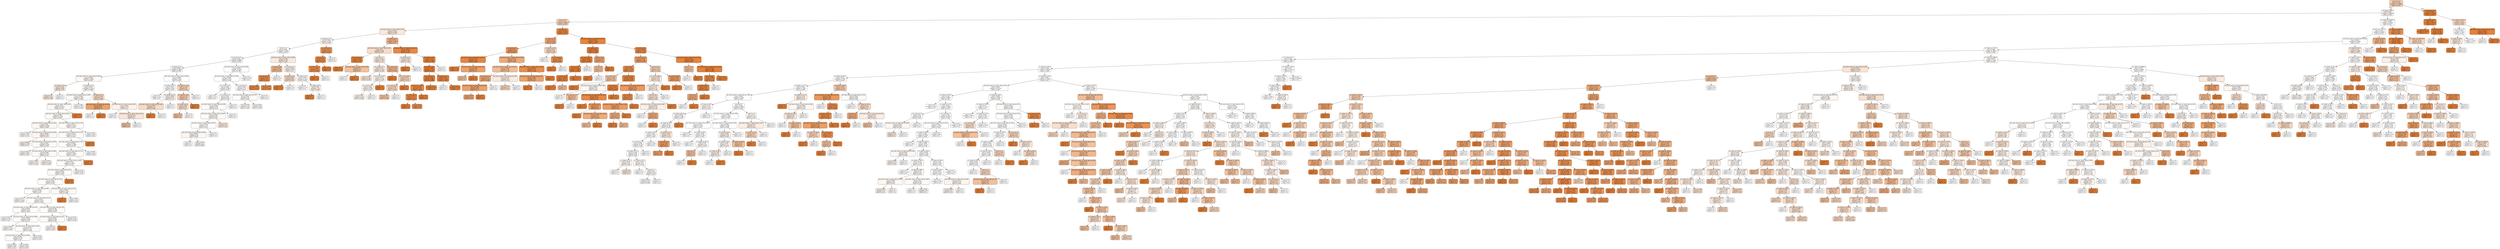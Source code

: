 digraph Tree {
node [shape=box, style="filled, rounded", color="black", fontname=helvetica] ;
edge [fontname=helvetica] ;
0 [label=<count &le; 47.5<br/>mse = 0.239<br/>samples = 145586<br/>value = 0.397>, fillcolor="#e5813965"] ;
1 [label=<src_bytes &le; 28.5<br/>mse = 0.057<br/>samples = 92040<br/>value = 0.061>, fillcolor="#e581390f"] ;
0 -> 1 [labeldistance=2.5, labelangle=45, headlabel="True"] ;
2 [label=<count &le; 2.5<br/>mse = 0.233<br/>samples = 9009<br/>value = 0.369>, fillcolor="#e581395e"] ;
1 -> 2 ;
3 [label=<dst_host_same_src_port_rate &le; 0.505<br/>mse = 0.147<br/>samples = 6815<br/>value = 0.179>, fillcolor="#e581392e"] ;
2 -> 3 ;
4 [label=<src_bytes &le; 27.5<br/>mse = 0.044<br/>samples = 5181<br/>value = 0.046>, fillcolor="#e581390c"] ;
3 -> 4 ;
5 [label=<count &le; 1.5<br/>mse = 0.042<br/>samples = 5162<br/>value = 0.043>, fillcolor="#e581390b"] ;
4 -> 5 ;
6 [label=<srv_count &le; 1.5<br/>mse = 0.035<br/>samples = 4869<br/>value = 0.036>, fillcolor="#e5813909"] ;
5 -> 6 ;
7 [label=<src_bytes &le; 5.5<br/>mse = 0.043<br/>samples = 3836<br/>value = 0.045>, fillcolor="#e581390b"] ;
6 -> 7 ;
8 [label=<dst_host_same_src_port_rate &le; 0.005<br/>mse = 0.049<br/>samples = 3201<br/>value = 0.052>, fillcolor="#e581390d"] ;
7 -> 8 ;
9 [label=<src_bytes &le; 2.5<br/>mse = 0.144<br/>samples = 80<br/>value = 0.175>, fillcolor="#e581392d"] ;
8 -> 9 ;
10 [label=<mse = 0.15<br/>samples = 76<br/>value = 0.184>, fillcolor="#e581392f"] ;
9 -> 10 ;
11 [label=<mse = 0.0<br/>samples = 4<br/>value = 0.0>, fillcolor="#e5813900"] ;
9 -> 11 ;
12 [label=<src_bytes &le; 0.5<br/>mse = 0.047<br/>samples = 3121<br/>value = 0.049>, fillcolor="#e581390d"] ;
8 -> 12 ;
13 [label=<dst_host_same_src_port_rate &le; 0.495<br/>mse = 0.046<br/>samples = 3107<br/>value = 0.048>, fillcolor="#e581390c"] ;
12 -> 13 ;
14 [label=<dst_host_same_src_port_rate &le; 0.34<br/>mse = 0.05<br/>samples = 2770<br/>value = 0.053>, fillcolor="#e581390e"] ;
13 -> 14 ;
15 [label=<dst_host_same_src_port_rate &le; 0.055<br/>mse = 0.044<br/>samples = 2751<br/>value = 0.047>, fillcolor="#e581390c"] ;
14 -> 15 ;
16 [label=<dst_host_same_src_port_rate &le; 0.015<br/>mse = 0.06<br/>samples = 1229<br/>value = 0.064>, fillcolor="#e5813910"] ;
15 -> 16 ;
17 [label=<mse = 0.038<br/>samples = 352<br/>value = 0.04>, fillcolor="#e581390a"] ;
16 -> 17 ;
18 [label=<dst_host_same_src_port_rate &le; 0.025<br/>mse = 0.069<br/>samples = 877<br/>value = 0.074>, fillcolor="#e5813913"] ;
16 -> 18 ;
19 [label=<mse = 0.098<br/>samples = 318<br/>value = 0.11>, fillcolor="#e581391c"] ;
18 -> 19 ;
20 [label=<dst_host_same_src_port_rate &le; 0.035<br/>mse = 0.051<br/>samples = 559<br/>value = 0.054>, fillcolor="#e581390e"] ;
18 -> 20 ;
21 [label=<mse = 0.054<br/>samples = 246<br/>value = 0.057>, fillcolor="#e581390f"] ;
20 -> 21 ;
22 [label=<dst_host_same_src_port_rate &le; 0.045<br/>mse = 0.049<br/>samples = 313<br/>value = 0.051>, fillcolor="#e581390d"] ;
20 -> 22 ;
23 [label=<mse = 0.044<br/>samples = 175<br/>value = 0.046>, fillcolor="#e581390c"] ;
22 -> 23 ;
24 [label=<mse = 0.055<br/>samples = 138<br/>value = 0.058>, fillcolor="#e581390f"] ;
22 -> 24 ;
25 [label=<dst_host_same_src_port_rate &le; 0.325<br/>mse = 0.031<br/>samples = 1522<br/>value = 0.032>, fillcolor="#e5813908"] ;
15 -> 25 ;
26 [label=<dst_host_same_src_port_rate &le; 0.255<br/>mse = 0.035<br/>samples = 1277<br/>value = 0.036>, fillcolor="#e5813909"] ;
25 -> 26 ;
27 [label=<dst_host_same_src_port_rate &le; 0.245<br/>mse = 0.028<br/>samples = 1268<br/>value = 0.029>, fillcolor="#e5813907"] ;
26 -> 27 ;
28 [label=<dst_host_same_src_port_rate &le; 0.215<br/>mse = 0.032<br/>samples = 1056<br/>value = 0.033>, fillcolor="#e5813908"] ;
27 -> 28 ;
29 [label=<dst_host_same_src_port_rate &le; 0.195<br/>mse = 0.03<br/>samples = 1054<br/>value = 0.031>, fillcolor="#e5813908"] ;
28 -> 29 ;
30 [label=<dst_host_same_src_port_rate &le; 0.18<br/>mse = 0.034<br/>samples = 893<br/>value = 0.035>, fillcolor="#e5813909"] ;
29 -> 30 ;
31 [label=<dst_host_same_src_port_rate &le; 0.145<br/>mse = 0.031<br/>samples = 891<br/>value = 0.033>, fillcolor="#e5813908"] ;
30 -> 31 ;
32 [label=<dst_host_same_src_port_rate &le; 0.065<br/>mse = 0.029<br/>samples = 767<br/>value = 0.03>, fillcolor="#e5813908"] ;
31 -> 32 ;
33 [label=<mse = 0.037<br/>samples = 130<br/>value = 0.038>, fillcolor="#e581390a"] ;
32 -> 33 ;
34 [label=<dst_host_same_src_port_rate &le; 0.115<br/>mse = 0.027<br/>samples = 637<br/>value = 0.028>, fillcolor="#e5813907"] ;
32 -> 34 ;
35 [label=<dst_host_same_src_port_rate &le; 0.075<br/>mse = 0.024<br/>samples = 441<br/>value = 0.025>, fillcolor="#e5813906"] ;
34 -> 35 ;
36 [label=<mse = 0.019<br/>samples = 102<br/>value = 0.02>, fillcolor="#e5813905"] ;
35 -> 36 ;
37 [label=<dst_host_same_src_port_rate &le; 0.085<br/>mse = 0.026<br/>samples = 339<br/>value = 0.027>, fillcolor="#e5813907"] ;
35 -> 37 ;
38 [label=<mse = 0.024<br/>samples = 122<br/>value = 0.025>, fillcolor="#e5813906"] ;
37 -> 38 ;
39 [label=<dst_host_same_src_port_rate &le; 0.105<br/>mse = 0.027<br/>samples = 217<br/>value = 0.028>, fillcolor="#e5813907"] ;
37 -> 39 ;
40 [label=<dst_host_same_src_port_rate &le; 0.095<br/>mse = 0.029<br/>samples = 134<br/>value = 0.03>, fillcolor="#e5813908"] ;
39 -> 40 ;
41 [label=<mse = 0.029<br/>samples = 66<br/>value = 0.03>, fillcolor="#e5813908"] ;
40 -> 41 ;
42 [label=<mse = 0.029<br/>samples = 68<br/>value = 0.029>, fillcolor="#e5813908"] ;
40 -> 42 ;
43 [label=<mse = 0.024<br/>samples = 83<br/>value = 0.024>, fillcolor="#e5813906"] ;
39 -> 43 ;
44 [label=<dst_host_same_src_port_rate &le; 0.135<br/>mse = 0.034<br/>samples = 196<br/>value = 0.036>, fillcolor="#e5813909"] ;
34 -> 44 ;
45 [label=<dst_host_same_src_port_rate &le; 0.125<br/>mse = 0.043<br/>samples = 89<br/>value = 0.045>, fillcolor="#e581390b"] ;
44 -> 45 ;
46 [label=<mse = 0.033<br/>samples = 88<br/>value = 0.034>, fillcolor="#e5813909"] ;
45 -> 46 ;
47 [label=<mse = 0.0<br/>samples = 1<br/>value = 1.0>, fillcolor="#e58139ff"] ;
45 -> 47 ;
48 [label=<mse = 0.027<br/>samples = 107<br/>value = 0.028>, fillcolor="#e5813907"] ;
44 -> 48 ;
49 [label=<dst_host_same_src_port_rate &le; 0.165<br/>mse = 0.046<br/>samples = 124<br/>value = 0.048>, fillcolor="#e581390c"] ;
31 -> 49 ;
50 [label=<mse = 0.0<br/>samples = 3<br/>value = 1.0>, fillcolor="#e58139ff"] ;
49 -> 50 ;
51 [label=<mse = 0.024<br/>samples = 121<br/>value = 0.025>, fillcolor="#e5813906"] ;
49 -> 51 ;
52 [label=<mse = 0.0<br/>samples = 2<br/>value = 1.0>, fillcolor="#e58139ff"] ;
30 -> 52 ;
53 [label=<mse = 0.012<br/>samples = 161<br/>value = 0.012>, fillcolor="#e5813903"] ;
29 -> 53 ;
54 [label=<mse = 0.0<br/>samples = 2<br/>value = 1.0>, fillcolor="#e58139ff"] ;
28 -> 54 ;
55 [label=<mse = 0.009<br/>samples = 212<br/>value = 0.009>, fillcolor="#e5813902"] ;
27 -> 55 ;
56 [label=<mse = 0.0<br/>samples = 9<br/>value = 1.0>, fillcolor="#e58139ff"] ;
26 -> 56 ;
57 [label=<mse = 0.012<br/>samples = 245<br/>value = 0.012>, fillcolor="#e5813903"] ;
25 -> 57 ;
58 [label=<mse = 0.0<br/>samples = 19<br/>value = 1.0>, fillcolor="#e58139ff"] ;
14 -> 58 ;
59 [label=<mse = 0.006<br/>samples = 337<br/>value = 0.006>, fillcolor="#e5813902"] ;
13 -> 59 ;
60 [label=<src_bytes &le; 2.5<br/>mse = 0.204<br/>samples = 14<br/>value = 0.286>, fillcolor="#e5813949"] ;
12 -> 60 ;
61 [label=<dst_host_same_src_port_rate &le; 0.08<br/>mse = 0.188<br/>samples = 4<br/>value = 0.75>, fillcolor="#e58139bf"] ;
60 -> 61 ;
62 [label=<mse = 0.0<br/>samples = 1<br/>value = 0.0>, fillcolor="#e5813900"] ;
61 -> 62 ;
63 [label=<mse = 0.0<br/>samples = 3<br/>value = 1.0>, fillcolor="#e58139ff"] ;
61 -> 63 ;
64 [label=<dst_host_same_src_port_rate &le; 0.015<br/>mse = 0.09<br/>samples = 10<br/>value = 0.1>, fillcolor="#e581391a"] ;
60 -> 64 ;
65 [label=<mse = 0.0<br/>samples = 5<br/>value = 0.0>, fillcolor="#e5813900"] ;
64 -> 65 ;
66 [label=<dst_host_same_src_port_rate &le; 0.025<br/>mse = 0.16<br/>samples = 5<br/>value = 0.2>, fillcolor="#e5813933"] ;
64 -> 66 ;
67 [label=<mse = 0.25<br/>samples = 2<br/>value = 0.5>, fillcolor="#e5813980"] ;
66 -> 67 ;
68 [label=<mse = 0.0<br/>samples = 3<br/>value = 0.0>, fillcolor="#e5813900"] ;
66 -> 68 ;
69 [label=<dst_host_same_src_port_rate &le; 0.485<br/>mse = 0.006<br/>samples = 635<br/>value = 0.006>, fillcolor="#e5813902"] ;
7 -> 69 ;
70 [label=<src_bytes &le; 19.5<br/>mse = 0.003<br/>samples = 629<br/>value = 0.003>, fillcolor="#e5813901"] ;
69 -> 70 ;
71 [label=<mse = 0.0<br/>samples = 611<br/>value = 0.0>, fillcolor="#e5813900"] ;
70 -> 71 ;
72 [label=<src_bytes &le; 21.0<br/>mse = 0.099<br/>samples = 18<br/>value = 0.111>, fillcolor="#e581391c"] ;
70 -> 72 ;
73 [label=<dst_host_same_src_port_rate &le; 0.045<br/>mse = 0.204<br/>samples = 7<br/>value = 0.286>, fillcolor="#e5813949"] ;
72 -> 73 ;
74 [label=<mse = 0.0<br/>samples = 2<br/>value = 1.0>, fillcolor="#e58139ff"] ;
73 -> 74 ;
75 [label=<mse = 0.0<br/>samples = 5<br/>value = 0.0>, fillcolor="#e5813900"] ;
73 -> 75 ;
76 [label=<mse = 0.0<br/>samples = 11<br/>value = 0.0>, fillcolor="#e5813900"] ;
72 -> 76 ;
77 [label=<src_bytes &le; 19.0<br/>mse = 0.222<br/>samples = 6<br/>value = 0.333>, fillcolor="#e5813955"] ;
69 -> 77 ;
78 [label=<src_bytes &le; 16.0<br/>mse = 0.24<br/>samples = 5<br/>value = 0.4>, fillcolor="#e5813966"] ;
77 -> 78 ;
79 [label=<src_bytes &le; 9.0<br/>mse = 0.188<br/>samples = 4<br/>value = 0.25>, fillcolor="#e5813940"] ;
78 -> 79 ;
80 [label=<mse = 0.25<br/>samples = 2<br/>value = 0.5>, fillcolor="#e5813980"] ;
79 -> 80 ;
81 [label=<mse = 0.0<br/>samples = 2<br/>value = 0.0>, fillcolor="#e5813900"] ;
79 -> 81 ;
82 [label=<mse = 0.0<br/>samples = 1<br/>value = 1.0>, fillcolor="#e58139ff"] ;
78 -> 82 ;
83 [label=<mse = 0.0<br/>samples = 1<br/>value = 0.0>, fillcolor="#e5813900"] ;
77 -> 83 ;
84 [label=<dst_host_same_src_port_rate &le; 0.085<br/>mse = 0.004<br/>samples = 1033<br/>value = 0.004>, fillcolor="#e5813901"] ;
6 -> 84 ;
85 [label=<dst_host_same_src_port_rate &le; 0.065<br/>mse = 0.008<br/>samples = 473<br/>value = 0.008>, fillcolor="#e5813902"] ;
84 -> 85 ;
86 [label=<srv_count &le; 2.5<br/>mse = 0.005<br/>samples = 398<br/>value = 0.005>, fillcolor="#e5813901"] ;
85 -> 86 ;
87 [label=<mse = 0.0<br/>samples = 313<br/>value = 0.0>, fillcolor="#e5813900"] ;
86 -> 87 ;
88 [label=<srv_count &le; 3.5<br/>mse = 0.023<br/>samples = 85<br/>value = 0.024>, fillcolor="#e5813906"] ;
86 -> 88 ;
89 [label=<dst_host_same_src_port_rate &le; 0.045<br/>mse = 0.036<br/>samples = 54<br/>value = 0.037>, fillcolor="#e5813909"] ;
88 -> 89 ;
90 [label=<dst_host_same_src_port_rate &le; 0.035<br/>mse = 0.044<br/>samples = 43<br/>value = 0.047>, fillcolor="#e581390c"] ;
89 -> 90 ;
91 [label=<dst_host_same_src_port_rate &le; 0.015<br/>mse = 0.026<br/>samples = 37<br/>value = 0.027>, fillcolor="#e5813907"] ;
90 -> 91 ;
92 [label=<dst_host_same_src_port_rate &le; 0.005<br/>mse = 0.062<br/>samples = 15<br/>value = 0.067>, fillcolor="#e5813911"] ;
91 -> 92 ;
93 [label=<mse = 0.0<br/>samples = 3<br/>value = 0.0>, fillcolor="#e5813900"] ;
92 -> 93 ;
94 [label=<mse = 0.076<br/>samples = 12<br/>value = 0.083>, fillcolor="#e5813915"] ;
92 -> 94 ;
95 [label=<mse = 0.0<br/>samples = 22<br/>value = 0.0>, fillcolor="#e5813900"] ;
91 -> 95 ;
96 [label=<mse = 0.139<br/>samples = 6<br/>value = 0.167>, fillcolor="#e581392a"] ;
90 -> 96 ;
97 [label=<mse = 0.0<br/>samples = 11<br/>value = 0.0>, fillcolor="#e5813900"] ;
89 -> 97 ;
98 [label=<mse = 0.0<br/>samples = 31<br/>value = 0.0>, fillcolor="#e5813900"] ;
88 -> 98 ;
99 [label=<srv_count &le; 2.5<br/>mse = 0.026<br/>samples = 75<br/>value = 0.027>, fillcolor="#e5813907"] ;
85 -> 99 ;
100 [label=<dst_host_same_src_port_rate &le; 0.075<br/>mse = 0.031<br/>samples = 63<br/>value = 0.032>, fillcolor="#e5813908"] ;
99 -> 100 ;
101 [label=<mse = 0.028<br/>samples = 35<br/>value = 0.029>, fillcolor="#e5813907"] ;
100 -> 101 ;
102 [label=<mse = 0.034<br/>samples = 28<br/>value = 0.036>, fillcolor="#e5813909"] ;
100 -> 102 ;
103 [label=<mse = 0.0<br/>samples = 12<br/>value = 0.0>, fillcolor="#e5813900"] ;
99 -> 103 ;
104 [label=<mse = 0.0<br/>samples = 560<br/>value = 0.0>, fillcolor="#e5813900"] ;
84 -> 104 ;
105 [label=<dst_host_same_src_port_rate &le; 0.005<br/>mse = 0.139<br/>samples = 293<br/>value = 0.167>, fillcolor="#e581392b"] ;
5 -> 105 ;
106 [label=<src_bytes &le; 3.0<br/>mse = 0.249<br/>samples = 39<br/>value = 0.538>, fillcolor="#e5813989"] ;
105 -> 106 ;
107 [label=<srv_count &le; 1.5<br/>mse = 0.079<br/>samples = 23<br/>value = 0.913>, fillcolor="#e58139e9"] ;
106 -> 107 ;
108 [label=<mse = 0.066<br/>samples = 14<br/>value = 0.929>, fillcolor="#e58139ed"] ;
107 -> 108 ;
109 [label=<mse = 0.099<br/>samples = 9<br/>value = 0.889>, fillcolor="#e58139e3"] ;
107 -> 109 ;
110 [label=<mse = 0.0<br/>samples = 16<br/>value = 0.0>, fillcolor="#e5813900"] ;
106 -> 110 ;
111 [label=<srv_count &le; 1.5<br/>mse = 0.098<br/>samples = 254<br/>value = 0.11>, fillcolor="#e581391c"] ;
105 -> 111 ;
112 [label=<src_bytes &le; 3.0<br/>mse = 0.205<br/>samples = 87<br/>value = 0.287>, fillcolor="#e5813949"] ;
111 -> 112 ;
113 [label=<mse = 0.0<br/>samples = 25<br/>value = 1.0>, fillcolor="#e58139ff"] ;
112 -> 113 ;
114 [label=<mse = 0.0<br/>samples = 62<br/>value = 0.0>, fillcolor="#e5813900"] ;
112 -> 114 ;
115 [label=<src_bytes &le; 0.5<br/>mse = 0.018<br/>samples = 167<br/>value = 0.018>, fillcolor="#e5813905"] ;
111 -> 115 ;
116 [label=<mse = 0.0<br/>samples = 133<br/>value = 0.0>, fillcolor="#e5813900"] ;
115 -> 116 ;
117 [label=<src_bytes &le; 6.0<br/>mse = 0.08<br/>samples = 34<br/>value = 0.088>, fillcolor="#e5813916"] ;
115 -> 117 ;
118 [label=<mse = 0.0<br/>samples = 3<br/>value = 1.0>, fillcolor="#e58139ff"] ;
117 -> 118 ;
119 [label=<mse = 0.0<br/>samples = 31<br/>value = 0.0>, fillcolor="#e5813900"] ;
117 -> 119 ;
120 [label=<srv_count &le; 3.0<br/>mse = 0.133<br/>samples = 19<br/>value = 0.842>, fillcolor="#e58139d7"] ;
4 -> 120 ;
121 [label=<count &le; 1.5<br/>mse = 0.055<br/>samples = 17<br/>value = 0.941>, fillcolor="#e58139f0"] ;
120 -> 121 ;
122 [label=<srv_count &le; 1.5<br/>mse = 0.099<br/>samples = 9<br/>value = 0.889>, fillcolor="#e58139e3"] ;
121 -> 122 ;
123 [label=<mse = 0.0<br/>samples = 8<br/>value = 1.0>, fillcolor="#e58139ff"] ;
122 -> 123 ;
124 [label=<mse = 0.0<br/>samples = 1<br/>value = 0.0>, fillcolor="#e5813900"] ;
122 -> 124 ;
125 [label=<mse = 0.0<br/>samples = 8<br/>value = 1.0>, fillcolor="#e58139ff"] ;
121 -> 125 ;
126 [label=<mse = 0.0<br/>samples = 2<br/>value = 0.0>, fillcolor="#e5813900"] ;
120 -> 126 ;
127 [label=<src_bytes &le; 0.5<br/>mse = 0.24<br/>samples = 1634<br/>value = 0.6>, fillcolor="#e5813999"] ;
3 -> 127 ;
128 [label=<dst_host_same_src_port_rate &le; 0.99<br/>mse = 0.2<br/>samples = 841<br/>value = 0.277>, fillcolor="#e5813947"] ;
127 -> 128 ;
129 [label=<srv_count &le; 1.5<br/>mse = 0.019<br/>samples = 102<br/>value = 0.98>, fillcolor="#e58139fa"] ;
128 -> 129 ;
130 [label=<mse = 0.0<br/>samples = 98<br/>value = 1.0>, fillcolor="#e58139ff"] ;
129 -> 130 ;
131 [label=<dst_host_same_src_port_rate &le; 0.69<br/>mse = 0.25<br/>samples = 4<br/>value = 0.5>, fillcolor="#e5813980"] ;
129 -> 131 ;
132 [label=<mse = 0.0<br/>samples = 2<br/>value = 0.0>, fillcolor="#e5813900"] ;
131 -> 132 ;
133 [label=<mse = 0.0<br/>samples = 2<br/>value = 1.0>, fillcolor="#e58139ff"] ;
131 -> 133 ;
134 [label=<count &le; 1.5<br/>mse = 0.148<br/>samples = 739<br/>value = 0.18>, fillcolor="#e581392e"] ;
128 -> 134 ;
135 [label=<srv_count &le; 1.5<br/>mse = 0.14<br/>samples = 716<br/>value = 0.168>, fillcolor="#e581392b"] ;
134 -> 135 ;
136 [label=<mse = 0.157<br/>samples = 547<br/>value = 0.196>, fillcolor="#e5813932"] ;
135 -> 136 ;
137 [label=<srv_count &le; 94.0<br/>mse = 0.071<br/>samples = 169<br/>value = 0.077>, fillcolor="#e5813914"] ;
135 -> 137 ;
138 [label=<srv_count &le; 2.5<br/>mse = 0.066<br/>samples = 168<br/>value = 0.071>, fillcolor="#e5813912"] ;
137 -> 138 ;
139 [label=<mse = 0.08<br/>samples = 136<br/>value = 0.088>, fillcolor="#e5813916"] ;
138 -> 139 ;
140 [label=<mse = 0.0<br/>samples = 32<br/>value = 0.0>, fillcolor="#e5813900"] ;
138 -> 140 ;
141 [label=<mse = 0.0<br/>samples = 1<br/>value = 1.0>, fillcolor="#e58139ff"] ;
137 -> 141 ;
142 [label=<srv_count &le; 1.5<br/>mse = 0.246<br/>samples = 23<br/>value = 0.565>, fillcolor="#e5813990"] ;
134 -> 142 ;
143 [label=<mse = 0.0<br/>samples = 8<br/>value = 1.0>, fillcolor="#e58139ff"] ;
142 -> 143 ;
144 [label=<srv_count &le; 89.5<br/>mse = 0.222<br/>samples = 15<br/>value = 0.333>, fillcolor="#e5813955"] ;
142 -> 144 ;
145 [label=<srv_count &le; 3.0<br/>mse = 0.204<br/>samples = 14<br/>value = 0.286>, fillcolor="#e5813949"] ;
144 -> 145 ;
146 [label=<mse = 0.247<br/>samples = 9<br/>value = 0.444>, fillcolor="#e5813971"] ;
145 -> 146 ;
147 [label=<mse = 0.0<br/>samples = 5<br/>value = 0.0>, fillcolor="#e5813900"] ;
145 -> 147 ;
148 [label=<mse = 0.0<br/>samples = 1<br/>value = 1.0>, fillcolor="#e58139ff"] ;
144 -> 148 ;
149 [label=<dst_host_same_src_port_rate &le; 0.93<br/>mse = 0.054<br/>samples = 793<br/>value = 0.943>, fillcolor="#e58139f1"] ;
127 -> 149 ;
150 [label=<src_bytes &le; 5.0<br/>mse = 0.149<br/>samples = 44<br/>value = 0.182>, fillcolor="#e581392e"] ;
149 -> 150 ;
151 [label=<mse = 0.0<br/>samples = 8<br/>value = 1.0>, fillcolor="#e58139ff"] ;
150 -> 151 ;
152 [label=<mse = 0.0<br/>samples = 36<br/>value = 0.0>, fillcolor="#e5813900"] ;
150 -> 152 ;
153 [label=<src_bytes &le; 19.0<br/>mse = 0.012<br/>samples = 749<br/>value = 0.988>, fillcolor="#e58139fc"] ;
149 -> 153 ;
154 [label=<src_bytes &le; 8.5<br/>mse = 0.009<br/>samples = 747<br/>value = 0.991>, fillcolor="#e58139fd"] ;
153 -> 154 ;
155 [label=<srv_count &le; 1.5<br/>mse = 0.002<br/>samples = 581<br/>value = 0.998>, fillcolor="#e58139ff"] ;
154 -> 155 ;
156 [label=<service_ecr_i &le; 0.5<br/>mse = 0.059<br/>samples = 16<br/>value = 0.938>, fillcolor="#e58139ef"] ;
155 -> 156 ;
157 [label=<src_bytes &le; 6.0<br/>mse = 0.071<br/>samples = 13<br/>value = 0.923>, fillcolor="#e58139eb"] ;
156 -> 157 ;
158 [label=<mse = 0.0<br/>samples = 3<br/>value = 1.0>, fillcolor="#e58139ff"] ;
157 -> 158 ;
159 [label=<mse = 0.09<br/>samples = 10<br/>value = 0.9>, fillcolor="#e58139e6"] ;
157 -> 159 ;
160 [label=<mse = 0.0<br/>samples = 3<br/>value = 1.0>, fillcolor="#e58139ff"] ;
156 -> 160 ;
161 [label=<mse = 0.0<br/>samples = 565<br/>value = 1.0>, fillcolor="#e58139ff"] ;
155 -> 161 ;
162 [label=<src_bytes &le; 17.5<br/>mse = 0.035<br/>samples = 166<br/>value = 0.964>, fillcolor="#e58139f6"] ;
154 -> 162 ;
163 [label=<mse = 0.0<br/>samples = 6<br/>value = 0.0>, fillcolor="#e5813900"] ;
162 -> 163 ;
164 [label=<mse = 0.0<br/>samples = 160<br/>value = 1.0>, fillcolor="#e58139ff"] ;
162 -> 164 ;
165 [label=<mse = 0.0<br/>samples = 2<br/>value = 0.0>, fillcolor="#e5813900"] ;
153 -> 165 ;
166 [label=<count &le; 3.5<br/>mse = 0.038<br/>samples = 2194<br/>value = 0.96>, fillcolor="#e58139f5"] ;
2 -> 166 ;
167 [label=<src_bytes &le; 6.5<br/>mse = 0.223<br/>samples = 86<br/>value = 0.663>, fillcolor="#e58139a9"] ;
166 -> 167 ;
168 [label=<srv_count &le; 2.5<br/>mse = 0.15<br/>samples = 60<br/>value = 0.817>, fillcolor="#e58139d0"] ;
167 -> 168 ;
169 [label=<dst_host_same_src_port_rate &le; 0.015<br/>mse = 0.032<br/>samples = 30<br/>value = 0.967>, fillcolor="#e58139f6"] ;
168 -> 169 ;
170 [label=<mse = 0.0<br/>samples = 26<br/>value = 1.0>, fillcolor="#e58139ff"] ;
169 -> 170 ;
171 [label=<dst_host_same_src_port_rate &le; 0.07<br/>mse = 0.188<br/>samples = 4<br/>value = 0.75>, fillcolor="#e58139bf"] ;
169 -> 171 ;
172 [label=<mse = 0.25<br/>samples = 2<br/>value = 0.5>, fillcolor="#e5813980"] ;
171 -> 172 ;
173 [label=<mse = 0.0<br/>samples = 2<br/>value = 1.0>, fillcolor="#e58139ff"] ;
171 -> 173 ;
174 [label=<dst_host_same_src_port_rate &le; 0.225<br/>mse = 0.222<br/>samples = 30<br/>value = 0.667>, fillcolor="#e58139aa"] ;
168 -> 174 ;
175 [label=<dst_host_same_src_port_rate &le; 0.015<br/>mse = 0.249<br/>samples = 19<br/>value = 0.526>, fillcolor="#e5813986"] ;
174 -> 175 ;
176 [label=<srv_count &le; 3.5<br/>mse = 0.213<br/>samples = 13<br/>value = 0.692>, fillcolor="#e58139b1"] ;
175 -> 176 ;
177 [label=<dst_host_same_src_port_rate &le; 0.005<br/>mse = 0.188<br/>samples = 12<br/>value = 0.75>, fillcolor="#e58139bf"] ;
176 -> 177 ;
178 [label=<mse = 0.198<br/>samples = 11<br/>value = 0.727>, fillcolor="#e58139b9"] ;
177 -> 178 ;
179 [label=<mse = 0.0<br/>samples = 1<br/>value = 1.0>, fillcolor="#e58139ff"] ;
177 -> 179 ;
180 [label=<mse = 0.0<br/>samples = 1<br/>value = 0.0>, fillcolor="#e5813900"] ;
176 -> 180 ;
181 [label=<dst_host_same_src_port_rate &le; 0.025<br/>mse = 0.139<br/>samples = 6<br/>value = 0.167>, fillcolor="#e581392a"] ;
175 -> 181 ;
182 [label=<mse = 0.222<br/>samples = 3<br/>value = 0.333>, fillcolor="#e5813955"] ;
181 -> 182 ;
183 [label=<mse = 0.0<br/>samples = 3<br/>value = 0.0>, fillcolor="#e5813900"] ;
181 -> 183 ;
184 [label=<dst_host_same_src_port_rate &le; 0.725<br/>mse = 0.083<br/>samples = 11<br/>value = 0.909>, fillcolor="#e58139e8"] ;
174 -> 184 ;
185 [label=<dst_host_same_src_port_rate &le; 0.65<br/>mse = 0.188<br/>samples = 4<br/>value = 0.75>, fillcolor="#e58139bf"] ;
184 -> 185 ;
186 [label=<mse = 0.0<br/>samples = 3<br/>value = 1.0>, fillcolor="#e58139ff"] ;
185 -> 186 ;
187 [label=<mse = 0.0<br/>samples = 1<br/>value = 0.0>, fillcolor="#e5813900"] ;
185 -> 187 ;
188 [label=<mse = 0.0<br/>samples = 7<br/>value = 1.0>, fillcolor="#e58139ff"] ;
184 -> 188 ;
189 [label=<src_bytes &le; 26.0<br/>mse = 0.213<br/>samples = 26<br/>value = 0.308>, fillcolor="#e581394e"] ;
167 -> 189 ;
190 [label=<mse = 0.0<br/>samples = 17<br/>value = 0.0>, fillcolor="#e5813900"] ;
189 -> 190 ;
191 [label=<srv_count &le; 3.5<br/>mse = 0.099<br/>samples = 9<br/>value = 0.889>, fillcolor="#e58139e3"] ;
189 -> 191 ;
192 [label=<mse = 0.0<br/>samples = 8<br/>value = 1.0>, fillcolor="#e58139ff"] ;
191 -> 192 ;
193 [label=<mse = 0.0<br/>samples = 1<br/>value = 0.0>, fillcolor="#e5813900"] ;
191 -> 193 ;
194 [label=<dst_host_same_src_port_rate &le; 0.005<br/>mse = 0.027<br/>samples = 2108<br/>value = 0.972>, fillcolor="#e58139f8"] ;
166 -> 194 ;
195 [label=<src_bytes &le; 3.0<br/>mse = 0.004<br/>samples = 1398<br/>value = 0.996>, fillcolor="#e58139fe"] ;
194 -> 195 ;
196 [label=<srv_count &le; 27.5<br/>mse = 0.002<br/>samples = 1391<br/>value = 0.998>, fillcolor="#e58139fe"] ;
195 -> 196 ;
197 [label=<count &le; 10.5<br/>mse = 0.001<br/>samples = 1390<br/>value = 0.999>, fillcolor="#e58139ff"] ;
196 -> 197 ;
198 [label=<srv_count &le; 9.5<br/>mse = 0.009<br/>samples = 217<br/>value = 0.991>, fillcolor="#e58139fd"] ;
197 -> 198 ;
199 [label=<mse = 0.0<br/>samples = 213<br/>value = 1.0>, fillcolor="#e58139ff"] ;
198 -> 199 ;
200 [label=<mse = 0.25<br/>samples = 4<br/>value = 0.5>, fillcolor="#e5813980"] ;
198 -> 200 ;
201 [label=<mse = 0.0<br/>samples = 1173<br/>value = 1.0>, fillcolor="#e58139ff"] ;
197 -> 201 ;
202 [label=<mse = 0.0<br/>samples = 1<br/>value = 0.0>, fillcolor="#e5813900"] ;
196 -> 202 ;
203 [label=<count &le; 22.5<br/>mse = 0.204<br/>samples = 7<br/>value = 0.714>, fillcolor="#e58139b6"] ;
195 -> 203 ;
204 [label=<count &le; 6.0<br/>mse = 0.25<br/>samples = 4<br/>value = 0.5>, fillcolor="#e5813980"] ;
203 -> 204 ;
205 [label=<mse = 0.0<br/>samples = 2<br/>value = 1.0>, fillcolor="#e58139ff"] ;
204 -> 205 ;
206 [label=<mse = 0.0<br/>samples = 2<br/>value = 0.0>, fillcolor="#e5813900"] ;
204 -> 206 ;
207 [label=<mse = 0.0<br/>samples = 3<br/>value = 1.0>, fillcolor="#e58139ff"] ;
203 -> 207 ;
208 [label=<src_bytes &le; 0.5<br/>mse = 0.069<br/>samples = 710<br/>value = 0.925>, fillcolor="#e58139ec"] ;
194 -> 208 ;
209 [label=<srv_count &le; 13.5<br/>mse = 0.169<br/>samples = 222<br/>value = 0.784>, fillcolor="#e58139c8"] ;
208 -> 209 ;
210 [label=<count &le; 8.5<br/>mse = 0.092<br/>samples = 175<br/>value = 0.897>, fillcolor="#e58139e5"] ;
209 -> 210 ;
211 [label=<srv_count &le; 3.5<br/>mse = 0.249<br/>samples = 26<br/>value = 0.462>, fillcolor="#e5813976"] ;
210 -> 211 ;
212 [label=<mse = 0.0<br/>samples = 11<br/>value = 1.0>, fillcolor="#e58139ff"] ;
211 -> 212 ;
213 [label=<dst_host_same_src_port_rate &le; 0.185<br/>mse = 0.062<br/>samples = 15<br/>value = 0.067>, fillcolor="#e5813911"] ;
211 -> 213 ;
214 [label=<mse = 0.0<br/>samples = 13<br/>value = 0.0>, fillcolor="#e5813900"] ;
213 -> 214 ;
215 [label=<srv_count &le; 7.0<br/>mse = 0.25<br/>samples = 2<br/>value = 0.5>, fillcolor="#e5813980"] ;
213 -> 215 ;
216 [label=<mse = 0.0<br/>samples = 1<br/>value = 1.0>, fillcolor="#e58139ff"] ;
215 -> 216 ;
217 [label=<mse = 0.0<br/>samples = 1<br/>value = 0.0>, fillcolor="#e5813900"] ;
215 -> 217 ;
218 [label=<srv_count &le; 12.5<br/>mse = 0.026<br/>samples = 149<br/>value = 0.973>, fillcolor="#e58139f8"] ;
210 -> 218 ;
219 [label=<count &le; 11.5<br/>mse = 0.007<br/>samples = 134<br/>value = 0.993>, fillcolor="#e58139fd"] ;
218 -> 219 ;
220 [label=<dst_host_same_src_port_rate &le; 0.015<br/>mse = 0.047<br/>samples = 20<br/>value = 0.95>, fillcolor="#e58139f2"] ;
219 -> 220 ;
221 [label=<mse = 0.0<br/>samples = 15<br/>value = 1.0>, fillcolor="#e58139ff"] ;
220 -> 221 ;
222 [label=<srv_count &le; 10.0<br/>mse = 0.16<br/>samples = 5<br/>value = 0.8>, fillcolor="#e58139cc"] ;
220 -> 222 ;
223 [label=<mse = 0.0<br/>samples = 2<br/>value = 1.0>, fillcolor="#e58139ff"] ;
222 -> 223 ;
224 [label=<dst_host_same_src_port_rate &le; 0.05<br/>mse = 0.222<br/>samples = 3<br/>value = 0.667>, fillcolor="#e58139aa"] ;
222 -> 224 ;
225 [label=<mse = 0.25<br/>samples = 2<br/>value = 0.5>, fillcolor="#e5813980"] ;
224 -> 225 ;
226 [label=<mse = 0.0<br/>samples = 1<br/>value = 1.0>, fillcolor="#e58139ff"] ;
224 -> 226 ;
227 [label=<mse = 0.0<br/>samples = 114<br/>value = 1.0>, fillcolor="#e58139ff"] ;
219 -> 227 ;
228 [label=<dst_host_same_src_port_rate &le; 0.045<br/>mse = 0.16<br/>samples = 15<br/>value = 0.8>, fillcolor="#e58139cc"] ;
218 -> 228 ;
229 [label=<count &le; 18.0<br/>mse = 0.071<br/>samples = 13<br/>value = 0.923>, fillcolor="#e58139eb"] ;
228 -> 229 ;
230 [label=<dst_host_same_src_port_rate &le; 0.015<br/>mse = 0.16<br/>samples = 5<br/>value = 0.8>, fillcolor="#e58139cc"] ;
229 -> 230 ;
231 [label=<count &le; 12.0<br/>mse = 0.222<br/>samples = 3<br/>value = 0.667>, fillcolor="#e58139aa"] ;
230 -> 231 ;
232 [label=<mse = 0.0<br/>samples = 1<br/>value = 1.0>, fillcolor="#e58139ff"] ;
231 -> 232 ;
233 [label=<mse = 0.25<br/>samples = 2<br/>value = 0.5>, fillcolor="#e5813980"] ;
231 -> 233 ;
234 [label=<mse = 0.0<br/>samples = 2<br/>value = 1.0>, fillcolor="#e58139ff"] ;
230 -> 234 ;
235 [label=<mse = 0.0<br/>samples = 8<br/>value = 1.0>, fillcolor="#e58139ff"] ;
229 -> 235 ;
236 [label=<mse = 0.0<br/>samples = 2<br/>value = 0.0>, fillcolor="#e5813900"] ;
228 -> 236 ;
237 [label=<count &le; 30.5<br/>mse = 0.231<br/>samples = 47<br/>value = 0.362>, fillcolor="#e581395c"] ;
209 -> 237 ;
238 [label=<srv_count &le; 89.0<br/>mse = 0.149<br/>samples = 33<br/>value = 0.182>, fillcolor="#e581392e"] ;
237 -> 238 ;
239 [label=<srv_count &le; 19.5<br/>mse = 0.112<br/>samples = 31<br/>value = 0.129>, fillcolor="#e5813921"] ;
238 -> 239 ;
240 [label=<count &le; 18.5<br/>mse = 0.173<br/>samples = 18<br/>value = 0.222>, fillcolor="#e5813939"] ;
239 -> 240 ;
241 [label=<dst_host_same_src_port_rate &le; 0.065<br/>mse = 0.109<br/>samples = 16<br/>value = 0.125>, fillcolor="#e5813920"] ;
240 -> 241 ;
242 [label=<mse = 0.0<br/>samples = 13<br/>value = 0.0>, fillcolor="#e5813900"] ;
241 -> 242 ;
243 [label=<count &le; 11.5<br/>mse = 0.222<br/>samples = 3<br/>value = 0.667>, fillcolor="#e58139aa"] ;
241 -> 243 ;
244 [label=<mse = 0.0<br/>samples = 1<br/>value = 0.0>, fillcolor="#e5813900"] ;
243 -> 244 ;
245 [label=<mse = 0.0<br/>samples = 2<br/>value = 1.0>, fillcolor="#e58139ff"] ;
243 -> 245 ;
246 [label=<mse = 0.0<br/>samples = 2<br/>value = 1.0>, fillcolor="#e58139ff"] ;
240 -> 246 ;
247 [label=<mse = 0.0<br/>samples = 13<br/>value = 0.0>, fillcolor="#e5813900"] ;
239 -> 247 ;
248 [label=<mse = 0.0<br/>samples = 2<br/>value = 1.0>, fillcolor="#e58139ff"] ;
238 -> 248 ;
249 [label=<srv_count &le; 26.0<br/>mse = 0.168<br/>samples = 14<br/>value = 0.786>, fillcolor="#e58139c8"] ;
237 -> 249 ;
250 [label=<mse = 0.0<br/>samples = 11<br/>value = 1.0>, fillcolor="#e58139ff"] ;
249 -> 250 ;
251 [label=<mse = 0.0<br/>samples = 3<br/>value = 0.0>, fillcolor="#e5813900"] ;
249 -> 251 ;
252 [label=<dst_host_same_src_port_rate &le; 0.015<br/>mse = 0.01<br/>samples = 488<br/>value = 0.99>, fillcolor="#e58139fc"] ;
208 -> 252 ;
253 [label=<count &le; 11.5<br/>mse = 0.25<br/>samples = 6<br/>value = 0.5>, fillcolor="#e5813980"] ;
252 -> 253 ;
254 [label=<mse = 0.0<br/>samples = 3<br/>value = 0.0>, fillcolor="#e5813900"] ;
253 -> 254 ;
255 [label=<mse = 0.0<br/>samples = 3<br/>value = 1.0>, fillcolor="#e58139ff"] ;
253 -> 255 ;
256 [label=<dst_host_same_src_port_rate &le; 0.035<br/>mse = 0.004<br/>samples = 482<br/>value = 0.996>, fillcolor="#e58139fe"] ;
252 -> 256 ;
257 [label=<count &le; 42.5<br/>mse = 0.059<br/>samples = 32<br/>value = 0.938>, fillcolor="#e58139ef"] ;
256 -> 257 ;
258 [label=<src_bytes &le; 27.5<br/>mse = 0.031<br/>samples = 31<br/>value = 0.968>, fillcolor="#e58139f7"] ;
257 -> 258 ;
259 [label=<count &le; 5.0<br/>mse = 0.222<br/>samples = 3<br/>value = 0.667>, fillcolor="#e58139aa"] ;
258 -> 259 ;
260 [label=<mse = 0.0<br/>samples = 1<br/>value = 0.0>, fillcolor="#e5813900"] ;
259 -> 260 ;
261 [label=<mse = 0.0<br/>samples = 2<br/>value = 1.0>, fillcolor="#e58139ff"] ;
259 -> 261 ;
262 [label=<mse = 0.0<br/>samples = 28<br/>value = 1.0>, fillcolor="#e58139ff"] ;
258 -> 262 ;
263 [label=<mse = 0.0<br/>samples = 1<br/>value = 0.0>, fillcolor="#e5813900"] ;
257 -> 263 ;
264 [label=<mse = 0.0<br/>samples = 450<br/>value = 1.0>, fillcolor="#e58139ff"] ;
256 -> 264 ;
265 [label=<src_bytes &le; 40565.0<br/>mse = 0.026<br/>samples = 83031<br/>value = 0.027>, fillcolor="#e5813907"] ;
1 -> 265 ;
266 [label=<service_ecr_i &le; 0.5<br/>mse = 0.015<br/>samples = 81904<br/>value = 0.015>, fillcolor="#e5813904"] ;
265 -> 266 ;
267 [label=<dst_host_same_src_port_rate &le; 0.995<br/>mse = 0.012<br/>samples = 81482<br/>value = 0.012>, fillcolor="#e5813903"] ;
266 -> 267 ;
268 [label=<src_bytes &le; 1137.5<br/>mse = 0.006<br/>samples = 78418<br/>value = 0.006>, fillcolor="#e5813902"] ;
267 -> 268 ;
269 [label=<srv_count &le; 2.5<br/>mse = 0.003<br/>samples = 70872<br/>value = 0.003>, fillcolor="#e5813901"] ;
268 -> 269 ;
270 [label=<src_bytes &le; 142.5<br/>mse = 0.009<br/>samples = 19256<br/>value = 0.009>, fillcolor="#e5813902"] ;
269 -> 270 ;
271 [label=<src_bytes &le; 122.5<br/>mse = 0.021<br/>samples = 3334<br/>value = 0.021>, fillcolor="#e5813905"] ;
270 -> 271 ;
272 [label=<src_bytes &le; 111.5<br/>mse = 0.005<br/>samples = 3205<br/>value = 0.005>, fillcolor="#e5813901"] ;
271 -> 272 ;
273 [label=<dst_host_same_src_port_rate &le; 0.005<br/>mse = 0.005<br/>samples = 3190<br/>value = 0.005>, fillcolor="#e5813901"] ;
272 -> 273 ;
274 [label=<src_bytes &le; 91.0<br/>mse = 0.014<br/>samples = 721<br/>value = 0.014>, fillcolor="#e5813904"] ;
273 -> 274 ;
275 [label=<src_bytes &le; 83.0<br/>mse = 0.028<br/>samples = 346<br/>value = 0.029>, fillcolor="#e5813907"] ;
274 -> 275 ;
276 [label=<src_bytes &le; 50.5<br/>mse = 0.017<br/>samples = 342<br/>value = 0.018>, fillcolor="#e5813904"] ;
275 -> 276 ;
277 [label=<src_bytes &le; 36.5<br/>mse = 0.006<br/>samples = 319<br/>value = 0.006>, fillcolor="#e5813902"] ;
276 -> 277 ;
278 [label=<srv_count &le; 1.5<br/>mse = 0.018<br/>samples = 110<br/>value = 0.018>, fillcolor="#e5813905"] ;
277 -> 278 ;
279 [label=<src_bytes &le; 32.5<br/>mse = 0.028<br/>samples = 69<br/>value = 0.029>, fillcolor="#e5813907"] ;
278 -> 279 ;
280 [label=<src_bytes &le; 31.5<br/>mse = 0.059<br/>samples = 16<br/>value = 0.062>, fillcolor="#e5813910"] ;
279 -> 280 ;
281 [label=<mse = 0.0<br/>samples = 11<br/>value = 0.0>, fillcolor="#e5813900"] ;
280 -> 281 ;
282 [label=<mse = 0.16<br/>samples = 5<br/>value = 0.2>, fillcolor="#e5813933"] ;
280 -> 282 ;
283 [label=<src_bytes &le; 35.5<br/>mse = 0.019<br/>samples = 53<br/>value = 0.019>, fillcolor="#e5813905"] ;
279 -> 283 ;
284 [label=<mse = 0.0<br/>samples = 34<br/>value = 0.0>, fillcolor="#e5813900"] ;
283 -> 284 ;
285 [label=<count &le; 1.5<br/>mse = 0.05<br/>samples = 19<br/>value = 0.053>, fillcolor="#e581390d"] ;
283 -> 285 ;
286 [label=<mse = 0.052<br/>samples = 18<br/>value = 0.056>, fillcolor="#e581390e"] ;
285 -> 286 ;
287 [label=<mse = 0.0<br/>samples = 1<br/>value = 0.0>, fillcolor="#e5813900"] ;
285 -> 287 ;
288 [label=<mse = 0.0<br/>samples = 41<br/>value = 0.0>, fillcolor="#e5813900"] ;
278 -> 288 ;
289 [label=<mse = 0.0<br/>samples = 209<br/>value = 0.0>, fillcolor="#e5813900"] ;
277 -> 289 ;
290 [label=<src_bytes &le; 51.5<br/>mse = 0.144<br/>samples = 23<br/>value = 0.174>, fillcolor="#e581392c"] ;
276 -> 290 ;
291 [label=<srv_count &le; 1.5<br/>mse = 0.16<br/>samples = 5<br/>value = 0.8>, fillcolor="#e58139cc"] ;
290 -> 291 ;
292 [label=<mse = 0.188<br/>samples = 4<br/>value = 0.75>, fillcolor="#e58139bf"] ;
291 -> 292 ;
293 [label=<mse = 0.0<br/>samples = 1<br/>value = 1.0>, fillcolor="#e58139ff"] ;
291 -> 293 ;
294 [label=<mse = 0.0<br/>samples = 18<br/>value = 0.0>, fillcolor="#e5813900"] ;
290 -> 294 ;
295 [label=<mse = 0.0<br/>samples = 4<br/>value = 1.0>, fillcolor="#e58139ff"] ;
275 -> 295 ;
296 [label=<mse = 0.0<br/>samples = 375<br/>value = 0.0>, fillcolor="#e5813900"] ;
274 -> 296 ;
297 [label=<count &le; 6.5<br/>mse = 0.002<br/>samples = 2469<br/>value = 0.002>, fillcolor="#e5813901"] ;
273 -> 297 ;
298 [label=<dst_host_same_src_port_rate &le; 0.495<br/>mse = 0.002<br/>samples = 2437<br/>value = 0.002>, fillcolor="#e5813900"] ;
297 -> 298 ;
299 [label=<dst_host_same_src_port_rate &le; 0.055<br/>mse = 0.001<br/>samples = 2181<br/>value = 0.001>, fillcolor="#e5813900"] ;
298 -> 299 ;
300 [label=<mse = 0.0<br/>samples = 1433<br/>value = 0.0>, fillcolor="#e5813900"] ;
299 -> 300 ;
301 [label=<src_bytes &le; 98.5<br/>mse = 0.003<br/>samples = 748<br/>value = 0.003>, fillcolor="#e5813901"] ;
299 -> 301 ;
302 [label=<mse = 0.0<br/>samples = 710<br/>value = 0.0>, fillcolor="#e5813900"] ;
301 -> 302 ;
303 [label=<src_bytes &le; 101.0<br/>mse = 0.05<br/>samples = 38<br/>value = 0.053>, fillcolor="#e581390d"] ;
301 -> 303 ;
304 [label=<count &le; 1.5<br/>mse = 0.25<br/>samples = 4<br/>value = 0.5>, fillcolor="#e5813980"] ;
303 -> 304 ;
305 [label=<mse = 0.0<br/>samples = 2<br/>value = 0.0>, fillcolor="#e5813900"] ;
304 -> 305 ;
306 [label=<mse = 0.0<br/>samples = 2<br/>value = 1.0>, fillcolor="#e58139ff"] ;
304 -> 306 ;
307 [label=<mse = 0.0<br/>samples = 34<br/>value = 0.0>, fillcolor="#e5813900"] ;
303 -> 307 ;
308 [label=<dst_host_same_src_port_rate &le; 0.505<br/>mse = 0.008<br/>samples = 256<br/>value = 0.008>, fillcolor="#e5813902"] ;
298 -> 308 ;
309 [label=<src_bytes &le; 94.0<br/>mse = 0.094<br/>samples = 19<br/>value = 0.105>, fillcolor="#e581391b"] ;
308 -> 309 ;
310 [label=<src_bytes &le; 40.5<br/>mse = 0.055<br/>samples = 17<br/>value = 0.059>, fillcolor="#e581390f"] ;
309 -> 310 ;
311 [label=<src_bytes &le; 36.0<br/>mse = 0.109<br/>samples = 8<br/>value = 0.125>, fillcolor="#e5813920"] ;
310 -> 311 ;
312 [label=<mse = 0.0<br/>samples = 7<br/>value = 0.0>, fillcolor="#e5813900"] ;
311 -> 312 ;
313 [label=<mse = 0.0<br/>samples = 1<br/>value = 1.0>, fillcolor="#e58139ff"] ;
311 -> 313 ;
314 [label=<mse = 0.0<br/>samples = 9<br/>value = 0.0>, fillcolor="#e5813900"] ;
310 -> 314 ;
315 [label=<src_bytes &le; 101.0<br/>mse = 0.25<br/>samples = 2<br/>value = 0.5>, fillcolor="#e5813980"] ;
309 -> 315 ;
316 [label=<mse = 0.0<br/>samples = 1<br/>value = 1.0>, fillcolor="#e58139ff"] ;
315 -> 316 ;
317 [label=<mse = 0.0<br/>samples = 1<br/>value = 0.0>, fillcolor="#e5813900"] ;
315 -> 317 ;
318 [label=<mse = 0.0<br/>samples = 237<br/>value = 0.0>, fillcolor="#e5813900"] ;
308 -> 318 ;
319 [label=<count &le; 7.5<br/>mse = 0.03<br/>samples = 32<br/>value = 0.031>, fillcolor="#e5813908"] ;
297 -> 319 ;
320 [label=<dst_host_same_src_port_rate &le; 0.015<br/>mse = 0.122<br/>samples = 7<br/>value = 0.143>, fillcolor="#e5813924"] ;
319 -> 320 ;
321 [label=<src_bytes &le; 79.5<br/>mse = 0.222<br/>samples = 3<br/>value = 0.333>, fillcolor="#e5813955"] ;
320 -> 321 ;
322 [label=<mse = 0.0<br/>samples = 1<br/>value = 1.0>, fillcolor="#e58139ff"] ;
321 -> 322 ;
323 [label=<mse = 0.0<br/>samples = 2<br/>value = 0.0>, fillcolor="#e5813900"] ;
321 -> 323 ;
324 [label=<mse = 0.0<br/>samples = 4<br/>value = 0.0>, fillcolor="#e5813900"] ;
320 -> 324 ;
325 [label=<mse = 0.0<br/>samples = 25<br/>value = 0.0>, fillcolor="#e5813900"] ;
319 -> 325 ;
326 [label=<src_bytes &le; 113.0<br/>mse = 0.116<br/>samples = 15<br/>value = 0.133>, fillcolor="#e5813922"] ;
272 -> 326 ;
327 [label=<mse = 0.0<br/>samples = 1<br/>value = 1.0>, fillcolor="#e58139ff"] ;
326 -> 327 ;
328 [label=<dst_host_same_src_port_rate &le; 0.005<br/>mse = 0.066<br/>samples = 14<br/>value = 0.071>, fillcolor="#e5813912"] ;
326 -> 328 ;
329 [label=<src_bytes &le; 118.0<br/>mse = 0.16<br/>samples = 5<br/>value = 0.2>, fillcolor="#e5813933"] ;
328 -> 329 ;
330 [label=<mse = 0.0<br/>samples = 3<br/>value = 0.0>, fillcolor="#e5813900"] ;
329 -> 330 ;
331 [label=<src_bytes &le; 120.5<br/>mse = 0.25<br/>samples = 2<br/>value = 0.5>, fillcolor="#e5813980"] ;
329 -> 331 ;
332 [label=<mse = 0.0<br/>samples = 1<br/>value = 1.0>, fillcolor="#e58139ff"] ;
331 -> 332 ;
333 [label=<mse = 0.0<br/>samples = 1<br/>value = 0.0>, fillcolor="#e5813900"] ;
331 -> 333 ;
334 [label=<mse = 0.0<br/>samples = 9<br/>value = 0.0>, fillcolor="#e5813900"] ;
328 -> 334 ;
335 [label=<src_bytes &le; 126.5<br/>mse = 0.242<br/>samples = 129<br/>value = 0.411>, fillcolor="#e5813969"] ;
271 -> 335 ;
336 [label=<dst_host_same_src_port_rate &le; 0.015<br/>mse = 0.148<br/>samples = 61<br/>value = 0.82>, fillcolor="#e58139d1"] ;
335 -> 336 ;
337 [label=<mse = 0.0<br/>samples = 6<br/>value = 0.0>, fillcolor="#e5813900"] ;
336 -> 337 ;
338 [label=<count &le; 2.5<br/>mse = 0.083<br/>samples = 55<br/>value = 0.909>, fillcolor="#e58139e8"] ;
336 -> 338 ;
339 [label=<src_bytes &le; 125.5<br/>mse = 0.053<br/>samples = 53<br/>value = 0.943>, fillcolor="#e58139f1"] ;
338 -> 339 ;
340 [label=<dst_host_same_src_port_rate &le; 0.07<br/>mse = 0.178<br/>samples = 13<br/>value = 0.769>, fillcolor="#e58139c4"] ;
339 -> 340 ;
341 [label=<src_bytes &le; 124.0<br/>mse = 0.222<br/>samples = 3<br/>value = 0.333>, fillcolor="#e5813955"] ;
340 -> 341 ;
342 [label=<mse = 0.0<br/>samples = 1<br/>value = 1.0>, fillcolor="#e58139ff"] ;
341 -> 342 ;
343 [label=<mse = 0.0<br/>samples = 2<br/>value = 0.0>, fillcolor="#e5813900"] ;
341 -> 343 ;
344 [label=<srv_count &le; 1.5<br/>mse = 0.09<br/>samples = 10<br/>value = 0.9>, fillcolor="#e58139e6"] ;
340 -> 344 ;
345 [label=<count &le; 1.5<br/>mse = 0.25<br/>samples = 2<br/>value = 0.5>, fillcolor="#e5813980"] ;
344 -> 345 ;
346 [label=<mse = 0.0<br/>samples = 1<br/>value = 1.0>, fillcolor="#e58139ff"] ;
345 -> 346 ;
347 [label=<mse = 0.0<br/>samples = 1<br/>value = 0.0>, fillcolor="#e5813900"] ;
345 -> 347 ;
348 [label=<mse = 0.0<br/>samples = 8<br/>value = 1.0>, fillcolor="#e58139ff"] ;
344 -> 348 ;
349 [label=<mse = 0.0<br/>samples = 40<br/>value = 1.0>, fillcolor="#e58139ff"] ;
339 -> 349 ;
350 [label=<mse = 0.0<br/>samples = 2<br/>value = 0.0>, fillcolor="#e5813900"] ;
338 -> 350 ;
351 [label=<dst_host_same_src_port_rate &le; 0.165<br/>mse = 0.042<br/>samples = 68<br/>value = 0.044>, fillcolor="#e581390b"] ;
335 -> 351 ;
352 [label=<mse = 0.0<br/>samples = 58<br/>value = 0.0>, fillcolor="#e5813900"] ;
351 -> 352 ;
353 [label=<src_bytes &le; 139.0<br/>mse = 0.21<br/>samples = 10<br/>value = 0.3>, fillcolor="#e581394c"] ;
351 -> 353 ;
354 [label=<count &le; 1.5<br/>mse = 0.222<br/>samples = 3<br/>value = 0.667>, fillcolor="#e58139aa"] ;
353 -> 354 ;
355 [label=<mse = 0.0<br/>samples = 2<br/>value = 1.0>, fillcolor="#e58139ff"] ;
354 -> 355 ;
356 [label=<mse = 0.0<br/>samples = 1<br/>value = 0.0>, fillcolor="#e5813900"] ;
354 -> 356 ;
357 [label=<dst_host_same_src_port_rate &le; 0.265<br/>mse = 0.122<br/>samples = 7<br/>value = 0.143>, fillcolor="#e5813924"] ;
353 -> 357 ;
358 [label=<mse = 0.25<br/>samples = 2<br/>value = 0.5>, fillcolor="#e5813980"] ;
357 -> 358 ;
359 [label=<mse = 0.0<br/>samples = 5<br/>value = 0.0>, fillcolor="#e5813900"] ;
357 -> 359 ;
360 [label=<src_bytes &le; 333.5<br/>mse = 0.007<br/>samples = 15922<br/>value = 0.007>, fillcolor="#e5813902"] ;
270 -> 360 ;
361 [label=<dst_host_same_src_port_rate &le; 0.245<br/>mse = 0.003<br/>samples = 10734<br/>value = 0.003>, fillcolor="#e5813901"] ;
360 -> 361 ;
362 [label=<src_bytes &le; 236.5<br/>mse = 0.001<br/>samples = 6947<br/>value = 0.001>, fillcolor="#e5813900"] ;
361 -> 362 ;
363 [label=<mse = 0.0<br/>samples = 3452<br/>value = 0.0>, fillcolor="#e5813900"] ;
362 -> 363 ;
364 [label=<src_bytes &le; 237.5<br/>mse = 0.001<br/>samples = 3495<br/>value = 0.001>, fillcolor="#e5813900"] ;
362 -> 364 ;
365 [label=<srv_count &le; 1.5<br/>mse = 0.02<br/>samples = 48<br/>value = 0.021>, fillcolor="#e5813905"] ;
364 -> 365 ;
366 [label=<dst_host_same_src_port_rate &le; 0.005<br/>mse = 0.062<br/>samples = 15<br/>value = 0.067>, fillcolor="#e5813911"] ;
365 -> 366 ;
367 [label=<mse = 0.16<br/>samples = 5<br/>value = 0.2>, fillcolor="#e5813933"] ;
366 -> 367 ;
368 [label=<mse = 0.0<br/>samples = 10<br/>value = 0.0>, fillcolor="#e5813900"] ;
366 -> 368 ;
369 [label=<mse = 0.0<br/>samples = 33<br/>value = 0.0>, fillcolor="#e5813900"] ;
365 -> 369 ;
370 [label=<srv_count &le; 1.5<br/>mse = 0.001<br/>samples = 3447<br/>value = 0.001>, fillcolor="#e5813900"] ;
364 -> 370 ;
371 [label=<dst_host_same_src_port_rate &le; 0.015<br/>mse = 0.002<br/>samples = 1750<br/>value = 0.002>, fillcolor="#e5813901"] ;
370 -> 371 ;
372 [label=<src_bytes &le; 259.5<br/>mse = 0.004<br/>samples = 1058<br/>value = 0.004>, fillcolor="#e5813901"] ;
371 -> 372 ;
373 [label=<mse = 0.0<br/>samples = 336<br/>value = 0.0>, fillcolor="#e5813900"] ;
372 -> 373 ;
374 [label=<src_bytes &le; 260.5<br/>mse = 0.006<br/>samples = 722<br/>value = 0.006>, fillcolor="#e5813901"] ;
372 -> 374 ;
375 [label=<dst_host_same_src_port_rate &le; 0.005<br/>mse = 0.059<br/>samples = 16<br/>value = 0.062>, fillcolor="#e5813910"] ;
374 -> 375 ;
376 [label=<mse = 0.083<br/>samples = 11<br/>value = 0.091>, fillcolor="#e5813917"] ;
375 -> 376 ;
377 [label=<mse = 0.0<br/>samples = 5<br/>value = 0.0>, fillcolor="#e5813900"] ;
375 -> 377 ;
378 [label=<src_bytes &le; 269.5<br/>mse = 0.004<br/>samples = 706<br/>value = 0.004>, fillcolor="#e5813901"] ;
374 -> 378 ;
379 [label=<src_bytes &le; 267.5<br/>mse = 0.012<br/>samples = 158<br/>value = 0.013>, fillcolor="#e5813903"] ;
378 -> 379 ;
380 [label=<mse = 0.0<br/>samples = 120<br/>value = 0.0>, fillcolor="#e5813900"] ;
379 -> 380 ;
381 [label=<src_bytes &le; 268.5<br/>mse = 0.05<br/>samples = 38<br/>value = 0.053>, fillcolor="#e581390d"] ;
379 -> 381 ;
382 [label=<dst_host_same_src_port_rate &le; 0.005<br/>mse = 0.066<br/>samples = 14<br/>value = 0.071>, fillcolor="#e5813912"] ;
381 -> 382 ;
383 [label=<mse = 0.099<br/>samples = 9<br/>value = 0.111>, fillcolor="#e581391c"] ;
382 -> 383 ;
384 [label=<mse = 0.0<br/>samples = 5<br/>value = 0.0>, fillcolor="#e5813900"] ;
382 -> 384 ;
385 [label=<dst_host_same_src_port_rate &le; 0.005<br/>mse = 0.04<br/>samples = 24<br/>value = 0.042>, fillcolor="#e581390b"] ;
381 -> 385 ;
386 [label=<mse = 0.0<br/>samples = 14<br/>value = 0.0>, fillcolor="#e5813900"] ;
385 -> 386 ;
387 [label=<mse = 0.09<br/>samples = 10<br/>value = 0.1>, fillcolor="#e581391a"] ;
385 -> 387 ;
388 [label=<src_bytes &le; 294.5<br/>mse = 0.002<br/>samples = 548<br/>value = 0.002>, fillcolor="#e5813900"] ;
378 -> 388 ;
389 [label=<src_bytes &le; 293.5<br/>mse = 0.005<br/>samples = 212<br/>value = 0.005>, fillcolor="#e5813901"] ;
388 -> 389 ;
390 [label=<mse = 0.0<br/>samples = 200<br/>value = 0.0>, fillcolor="#e5813900"] ;
389 -> 390 ;
391 [label=<dst_host_same_src_port_rate &le; 0.005<br/>mse = 0.076<br/>samples = 12<br/>value = 0.083>, fillcolor="#e5813915"] ;
389 -> 391 ;
392 [label=<mse = 0.099<br/>samples = 9<br/>value = 0.111>, fillcolor="#e581391c"] ;
391 -> 392 ;
393 [label=<mse = 0.0<br/>samples = 3<br/>value = 0.0>, fillcolor="#e5813900"] ;
391 -> 393 ;
394 [label=<mse = 0.0<br/>samples = 336<br/>value = 0.0>, fillcolor="#e5813900"] ;
388 -> 394 ;
395 [label=<mse = 0.0<br/>samples = 692<br/>value = 0.0>, fillcolor="#e5813900"] ;
371 -> 395 ;
396 [label=<mse = 0.0<br/>samples = 1697<br/>value = 0.0>, fillcolor="#e5813900"] ;
370 -> 396 ;
397 [label=<src_bytes &le; 206.5<br/>mse = 0.006<br/>samples = 3787<br/>value = 0.006>, fillcolor="#e5813902"] ;
361 -> 397 ;
398 [label=<src_bytes &le; 156.0<br/>mse = 0.0<br/>samples = 3147<br/>value = 0.0>, fillcolor="#e5813900"] ;
397 -> 398 ;
399 [label=<mse = 0.0<br/>samples = 2835<br/>value = 0.0>, fillcolor="#e5813900"] ;
398 -> 399 ;
400 [label=<src_bytes &le; 157.5<br/>mse = 0.003<br/>samples = 312<br/>value = 0.003>, fillcolor="#e5813901"] ;
398 -> 400 ;
401 [label=<srv_count &le; 1.5<br/>mse = 0.188<br/>samples = 4<br/>value = 0.25>, fillcolor="#e5813940"] ;
400 -> 401 ;
402 [label=<dst_host_same_src_port_rate &le; 0.375<br/>mse = 0.25<br/>samples = 2<br/>value = 0.5>, fillcolor="#e5813980"] ;
401 -> 402 ;
403 [label=<mse = 0.0<br/>samples = 1<br/>value = 0.0>, fillcolor="#e5813900"] ;
402 -> 403 ;
404 [label=<mse = 0.0<br/>samples = 1<br/>value = 1.0>, fillcolor="#e58139ff"] ;
402 -> 404 ;
405 [label=<mse = 0.0<br/>samples = 2<br/>value = 0.0>, fillcolor="#e5813900"] ;
401 -> 405 ;
406 [label=<mse = 0.0<br/>samples = 308<br/>value = 0.0>, fillcolor="#e5813900"] ;
400 -> 406 ;
407 [label=<dst_host_same_src_port_rate &le; 0.74<br/>mse = 0.033<br/>samples = 640<br/>value = 0.034>, fillcolor="#e5813909"] ;
397 -> 407 ;
408 [label=<dst_host_same_src_port_rate &le; 0.355<br/>mse = 0.006<br/>samples = 621<br/>value = 0.006>, fillcolor="#e5813902"] ;
407 -> 408 ;
409 [label=<dst_host_same_src_port_rate &le; 0.345<br/>mse = 0.019<br/>samples = 209<br/>value = 0.019>, fillcolor="#e5813905"] ;
408 -> 409 ;
410 [label=<src_bytes &le; 246.5<br/>mse = 0.01<br/>samples = 203<br/>value = 0.01>, fillcolor="#e5813903"] ;
409 -> 410 ;
411 [label=<src_bytes &le; 245.5<br/>mse = 0.018<br/>samples = 112<br/>value = 0.018>, fillcolor="#e5813905"] ;
410 -> 411 ;
412 [label=<src_bytes &le; 230.5<br/>mse = 0.009<br/>samples = 109<br/>value = 0.009>, fillcolor="#e5813902"] ;
411 -> 412 ;
413 [label=<src_bytes &le; 229.5<br/>mse = 0.024<br/>samples = 40<br/>value = 0.025>, fillcolor="#e5813906"] ;
412 -> 413 ;
414 [label=<mse = 0.0<br/>samples = 37<br/>value = 0.0>, fillcolor="#e5813900"] ;
413 -> 414 ;
415 [label=<count &le; 1.5<br/>mse = 0.222<br/>samples = 3<br/>value = 0.333>, fillcolor="#e5813955"] ;
413 -> 415 ;
416 [label=<dst_host_same_src_port_rate &le; 0.29<br/>mse = 0.25<br/>samples = 2<br/>value = 0.5>, fillcolor="#e5813980"] ;
415 -> 416 ;
417 [label=<mse = 0.0<br/>samples = 1<br/>value = 1.0>, fillcolor="#e58139ff"] ;
416 -> 417 ;
418 [label=<mse = 0.0<br/>samples = 1<br/>value = 0.0>, fillcolor="#e5813900"] ;
416 -> 418 ;
419 [label=<mse = 0.0<br/>samples = 1<br/>value = 0.0>, fillcolor="#e5813900"] ;
415 -> 419 ;
420 [label=<mse = 0.0<br/>samples = 69<br/>value = 0.0>, fillcolor="#e5813900"] ;
412 -> 420 ;
421 [label=<count &le; 1.5<br/>mse = 0.222<br/>samples = 3<br/>value = 0.333>, fillcolor="#e5813955"] ;
411 -> 421 ;
422 [label=<mse = 0.0<br/>samples = 2<br/>value = 0.0>, fillcolor="#e5813900"] ;
421 -> 422 ;
423 [label=<mse = 0.0<br/>samples = 1<br/>value = 1.0>, fillcolor="#e58139ff"] ;
421 -> 423 ;
424 [label=<mse = 0.0<br/>samples = 91<br/>value = 0.0>, fillcolor="#e5813900"] ;
410 -> 424 ;
425 [label=<srv_count &le; 1.5<br/>mse = 0.222<br/>samples = 6<br/>value = 0.333>, fillcolor="#e5813955"] ;
409 -> 425 ;
426 [label=<mse = 0.0<br/>samples = 1<br/>value = 1.0>, fillcolor="#e58139ff"] ;
425 -> 426 ;
427 [label=<src_bytes &le; 245.5<br/>mse = 0.16<br/>samples = 5<br/>value = 0.2>, fillcolor="#e5813933"] ;
425 -> 427 ;
428 [label=<mse = 0.0<br/>samples = 2<br/>value = 0.0>, fillcolor="#e5813900"] ;
427 -> 428 ;
429 [label=<src_bytes &le; 261.0<br/>mse = 0.222<br/>samples = 3<br/>value = 0.333>, fillcolor="#e5813955"] ;
427 -> 429 ;
430 [label=<mse = 0.0<br/>samples = 1<br/>value = 1.0>, fillcolor="#e58139ff"] ;
429 -> 430 ;
431 [label=<mse = 0.0<br/>samples = 2<br/>value = 0.0>, fillcolor="#e5813900"] ;
429 -> 431 ;
432 [label=<mse = 0.0<br/>samples = 412<br/>value = 0.0>, fillcolor="#e5813900"] ;
408 -> 432 ;
433 [label=<src_bytes &le; 211.0<br/>mse = 0.05<br/>samples = 19<br/>value = 0.947>, fillcolor="#e58139f2"] ;
407 -> 433 ;
434 [label=<mse = 0.0<br/>samples = 18<br/>value = 1.0>, fillcolor="#e58139ff"] ;
433 -> 434 ;
435 [label=<mse = 0.0<br/>samples = 1<br/>value = 0.0>, fillcolor="#e5813900"] ;
433 -> 435 ;
436 [label=<src_bytes &le; 334.5<br/>mse = 0.015<br/>samples = 5188<br/>value = 0.015>, fillcolor="#e5813904"] ;
360 -> 436 ;
437 [label=<dst_host_same_src_port_rate &le; 0.075<br/>mse = 0.249<br/>samples = 78<br/>value = 0.526>, fillcolor="#e5813986"] ;
436 -> 437 ;
438 [label=<dst_host_same_src_port_rate &le; 0.035<br/>mse = 0.032<br/>samples = 30<br/>value = 0.033>, fillcolor="#e5813908"] ;
437 -> 438 ;
439 [label=<mse = 0.0<br/>samples = 21<br/>value = 0.0>, fillcolor="#e5813900"] ;
438 -> 439 ;
440 [label=<srv_count &le; 1.5<br/>mse = 0.099<br/>samples = 9<br/>value = 0.111>, fillcolor="#e581391c"] ;
438 -> 440 ;
441 [label=<dst_host_same_src_port_rate &le; 0.055<br/>mse = 0.188<br/>samples = 4<br/>value = 0.25>, fillcolor="#e5813940"] ;
440 -> 441 ;
442 [label=<mse = 0.222<br/>samples = 3<br/>value = 0.333>, fillcolor="#e5813955"] ;
441 -> 442 ;
443 [label=<mse = 0.0<br/>samples = 1<br/>value = 0.0>, fillcolor="#e5813900"] ;
441 -> 443 ;
444 [label=<mse = 0.0<br/>samples = 5<br/>value = 0.0>, fillcolor="#e5813900"] ;
440 -> 444 ;
445 [label=<dst_host_same_src_port_rate &le; 0.34<br/>mse = 0.139<br/>samples = 48<br/>value = 0.833>, fillcolor="#e58139d4"] ;
437 -> 445 ;
446 [label=<count &le; 1.5<br/>mse = 0.234<br/>samples = 16<br/>value = 0.625>, fillcolor="#e581399f"] ;
445 -> 446 ;
447 [label=<srv_count &le; 1.5<br/>mse = 0.248<br/>samples = 11<br/>value = 0.455>, fillcolor="#e5813974"] ;
446 -> 447 ;
448 [label=<dst_host_same_src_port_rate &le; 0.115<br/>mse = 0.247<br/>samples = 9<br/>value = 0.556>, fillcolor="#e581398e"] ;
447 -> 448 ;
449 [label=<mse = 0.0<br/>samples = 1<br/>value = 1.0>, fillcolor="#e58139ff"] ;
448 -> 449 ;
450 [label=<dst_host_same_src_port_rate &le; 0.16<br/>mse = 0.25<br/>samples = 8<br/>value = 0.5>, fillcolor="#e5813980"] ;
448 -> 450 ;
451 [label=<mse = 0.0<br/>samples = 1<br/>value = 0.0>, fillcolor="#e5813900"] ;
450 -> 451 ;
452 [label=<dst_host_same_src_port_rate &le; 0.225<br/>mse = 0.245<br/>samples = 7<br/>value = 0.571>, fillcolor="#e5813992"] ;
450 -> 452 ;
453 [label=<mse = 0.222<br/>samples = 3<br/>value = 0.667>, fillcolor="#e58139aa"] ;
452 -> 453 ;
454 [label=<dst_host_same_src_port_rate &le; 0.285<br/>mse = 0.25<br/>samples = 4<br/>value = 0.5>, fillcolor="#e5813980"] ;
452 -> 454 ;
455 [label=<mse = 0.0<br/>samples = 1<br/>value = 0.0>, fillcolor="#e5813900"] ;
454 -> 455 ;
456 [label=<dst_host_same_src_port_rate &le; 0.325<br/>mse = 0.222<br/>samples = 3<br/>value = 0.667>, fillcolor="#e58139aa"] ;
454 -> 456 ;
457 [label=<mse = 0.0<br/>samples = 1<br/>value = 1.0>, fillcolor="#e58139ff"] ;
456 -> 457 ;
458 [label=<mse = 0.25<br/>samples = 2<br/>value = 0.5>, fillcolor="#e5813980"] ;
456 -> 458 ;
459 [label=<mse = 0.0<br/>samples = 2<br/>value = 0.0>, fillcolor="#e5813900"] ;
447 -> 459 ;
460 [label=<mse = 0.0<br/>samples = 5<br/>value = 1.0>, fillcolor="#e58139ff"] ;
446 -> 460 ;
461 [label=<dst_host_same_src_port_rate &le; 0.455<br/>mse = 0.059<br/>samples = 32<br/>value = 0.938>, fillcolor="#e58139ef"] ;
445 -> 461 ;
462 [label=<mse = 0.0<br/>samples = 19<br/>value = 1.0>, fillcolor="#e58139ff"] ;
461 -> 462 ;
463 [label=<dst_host_same_src_port_rate &le; 0.55<br/>mse = 0.13<br/>samples = 13<br/>value = 0.846>, fillcolor="#e58139d8"] ;
461 -> 463 ;
464 [label=<mse = 0.222<br/>samples = 3<br/>value = 0.333>, fillcolor="#e5813955"] ;
463 -> 464 ;
465 [label=<mse = 0.0<br/>samples = 10<br/>value = 1.0>, fillcolor="#e58139ff"] ;
463 -> 465 ;
466 [label=<dst_host_same_src_port_rate &le; 0.005<br/>mse = 0.007<br/>samples = 5110<br/>value = 0.007>, fillcolor="#e5813902"] ;
436 -> 466 ;
467 [label=<src_bytes &le; 978.5<br/>mse = 0.034<br/>samples = 981<br/>value = 0.036>, fillcolor="#e5813909"] ;
466 -> 467 ;
468 [label=<src_bytes &le; 370.5<br/>mse = 0.017<br/>samples = 760<br/>value = 0.017>, fillcolor="#e5813904"] ;
467 -> 468 ;
469 [label=<src_bytes &le; 349.5<br/>mse = 0.074<br/>samples = 137<br/>value = 0.08>, fillcolor="#e5813914"] ;
468 -> 469 ;
470 [label=<mse = 0.0<br/>samples = 82<br/>value = 0.0>, fillcolor="#e5813900"] ;
469 -> 470 ;
471 [label=<count &le; 1.5<br/>mse = 0.16<br/>samples = 55<br/>value = 0.2>, fillcolor="#e5813933"] ;
469 -> 471 ;
472 [label=<src_bytes &le; 351.5<br/>mse = 0.235<br/>samples = 29<br/>value = 0.379>, fillcolor="#e5813961"] ;
471 -> 472 ;
473 [label=<mse = 0.0<br/>samples = 1<br/>value = 1.0>, fillcolor="#e58139ff"] ;
472 -> 473 ;
474 [label=<src_bytes &le; 369.5<br/>mse = 0.23<br/>samples = 28<br/>value = 0.357>, fillcolor="#e581395b"] ;
472 -> 474 ;
475 [label=<src_bytes &le; 365.5<br/>mse = 0.222<br/>samples = 27<br/>value = 0.333>, fillcolor="#e5813955"] ;
474 -> 475 ;
476 [label=<src_bytes &le; 361.5<br/>mse = 0.246<br/>samples = 16<br/>value = 0.438>, fillcolor="#e5813970"] ;
475 -> 476 ;
477 [label=<srv_count &le; 1.5<br/>mse = 0.23<br/>samples = 14<br/>value = 0.357>, fillcolor="#e581395b"] ;
476 -> 477 ;
478 [label=<src_bytes &le; 353.5<br/>mse = 0.248<br/>samples = 11<br/>value = 0.455>, fillcolor="#e5813974"] ;
477 -> 478 ;
479 [label=<mse = 0.0<br/>samples = 1<br/>value = 0.0>, fillcolor="#e5813900"] ;
478 -> 479 ;
480 [label=<src_bytes &le; 354.5<br/>mse = 0.25<br/>samples = 10<br/>value = 0.5>, fillcolor="#e5813980"] ;
478 -> 480 ;
481 [label=<mse = 0.0<br/>samples = 1<br/>value = 1.0>, fillcolor="#e58139ff"] ;
480 -> 481 ;
482 [label=<src_bytes &le; 357.0<br/>mse = 0.247<br/>samples = 9<br/>value = 0.444>, fillcolor="#e5813971"] ;
480 -> 482 ;
483 [label=<src_bytes &le; 355.5<br/>mse = 0.222<br/>samples = 3<br/>value = 0.333>, fillcolor="#e5813955"] ;
482 -> 483 ;
484 [label=<mse = 0.25<br/>samples = 2<br/>value = 0.5>, fillcolor="#e5813980"] ;
483 -> 484 ;
485 [label=<mse = 0.0<br/>samples = 1<br/>value = 0.0>, fillcolor="#e5813900"] ;
483 -> 485 ;
486 [label=<src_bytes &le; 359.0<br/>mse = 0.25<br/>samples = 6<br/>value = 0.5>, fillcolor="#e5813980"] ;
482 -> 486 ;
487 [label=<mse = 0.0<br/>samples = 1<br/>value = 1.0>, fillcolor="#e58139ff"] ;
486 -> 487 ;
488 [label=<src_bytes &le; 360.5<br/>mse = 0.24<br/>samples = 5<br/>value = 0.4>, fillcolor="#e5813966"] ;
486 -> 488 ;
489 [label=<mse = 0.25<br/>samples = 2<br/>value = 0.5>, fillcolor="#e5813980"] ;
488 -> 489 ;
490 [label=<mse = 0.222<br/>samples = 3<br/>value = 0.333>, fillcolor="#e5813955"] ;
488 -> 490 ;
491 [label=<mse = 0.0<br/>samples = 3<br/>value = 0.0>, fillcolor="#e5813900"] ;
477 -> 491 ;
492 [label=<mse = 0.0<br/>samples = 2<br/>value = 1.0>, fillcolor="#e58139ff"] ;
476 -> 492 ;
493 [label=<src_bytes &le; 366.5<br/>mse = 0.149<br/>samples = 11<br/>value = 0.182>, fillcolor="#e581392e"] ;
475 -> 493 ;
494 [label=<mse = 0.0<br/>samples = 2<br/>value = 0.0>, fillcolor="#e5813900"] ;
493 -> 494 ;
495 [label=<src_bytes &le; 367.5<br/>mse = 0.173<br/>samples = 9<br/>value = 0.222>, fillcolor="#e5813939"] ;
493 -> 495 ;
496 [label=<mse = 0.25<br/>samples = 2<br/>value = 0.5>, fillcolor="#e5813980"] ;
495 -> 496 ;
497 [label=<src_bytes &le; 368.5<br/>mse = 0.122<br/>samples = 7<br/>value = 0.143>, fillcolor="#e5813924"] ;
495 -> 497 ;
498 [label=<mse = 0.16<br/>samples = 5<br/>value = 0.2>, fillcolor="#e5813933"] ;
497 -> 498 ;
499 [label=<mse = 0.0<br/>samples = 2<br/>value = 0.0>, fillcolor="#e5813900"] ;
497 -> 499 ;
500 [label=<mse = 0.0<br/>samples = 1<br/>value = 1.0>, fillcolor="#e58139ff"] ;
474 -> 500 ;
501 [label=<mse = 0.0<br/>samples = 26<br/>value = 0.0>, fillcolor="#e5813900"] ;
471 -> 501 ;
502 [label=<src_bytes &le; 949.5<br/>mse = 0.003<br/>samples = 623<br/>value = 0.003>, fillcolor="#e5813901"] ;
468 -> 502 ;
503 [label=<src_bytes &le; 622.5<br/>mse = 0.002<br/>samples = 575<br/>value = 0.002>, fillcolor="#e5813900"] ;
502 -> 503 ;
504 [label=<src_bytes &le; 620.5<br/>mse = 0.011<br/>samples = 93<br/>value = 0.011>, fillcolor="#e5813903"] ;
503 -> 504 ;
505 [label=<mse = 0.0<br/>samples = 92<br/>value = 0.0>, fillcolor="#e5813900"] ;
504 -> 505 ;
506 [label=<mse = 0.0<br/>samples = 1<br/>value = 1.0>, fillcolor="#e58139ff"] ;
504 -> 506 ;
507 [label=<mse = 0.0<br/>samples = 482<br/>value = 0.0>, fillcolor="#e5813900"] ;
503 -> 507 ;
508 [label=<src_bytes &le; 950.5<br/>mse = 0.02<br/>samples = 48<br/>value = 0.021>, fillcolor="#e5813905"] ;
502 -> 508 ;
509 [label=<mse = 0.25<br/>samples = 2<br/>value = 0.5>, fillcolor="#e5813980"] ;
508 -> 509 ;
510 [label=<mse = 0.0<br/>samples = 46<br/>value = 0.0>, fillcolor="#e5813900"] ;
508 -> 510 ;
511 [label=<src_bytes &le; 1049.5<br/>mse = 0.09<br/>samples = 221<br/>value = 0.1>, fillcolor="#e5813919"] ;
467 -> 511 ;
512 [label=<srv_count &le; 1.5<br/>mse = 0.141<br/>samples = 106<br/>value = 0.17>, fillcolor="#e581392b"] ;
511 -> 512 ;
513 [label=<src_bytes &le; 980.5<br/>mse = 0.182<br/>samples = 75<br/>value = 0.24>, fillcolor="#e581393d"] ;
512 -> 513 ;
514 [label=<mse = 0.0<br/>samples = 2<br/>value = 1.0>, fillcolor="#e58139ff"] ;
513 -> 514 ;
515 [label=<src_bytes &le; 1041.5<br/>mse = 0.171<br/>samples = 73<br/>value = 0.219>, fillcolor="#e5813938"] ;
513 -> 515 ;
516 [label=<src_bytes &le; 1011.0<br/>mse = 0.137<br/>samples = 61<br/>value = 0.164>, fillcolor="#e581392a"] ;
515 -> 516 ;
517 [label=<src_bytes &le; 996.0<br/>mse = 0.042<br/>samples = 23<br/>value = 0.043>, fillcolor="#e581390b"] ;
516 -> 517 ;
518 [label=<mse = 0.0<br/>samples = 14<br/>value = 0.0>, fillcolor="#e5813900"] ;
517 -> 518 ;
519 [label=<src_bytes &le; 998.5<br/>mse = 0.099<br/>samples = 9<br/>value = 0.111>, fillcolor="#e581391c"] ;
517 -> 519 ;
520 [label=<mse = 0.0<br/>samples = 1<br/>value = 1.0>, fillcolor="#e58139ff"] ;
519 -> 520 ;
521 [label=<mse = 0.0<br/>samples = 8<br/>value = 0.0>, fillcolor="#e5813900"] ;
519 -> 521 ;
522 [label=<src_bytes &le; 1024.5<br/>mse = 0.181<br/>samples = 38<br/>value = 0.237>, fillcolor="#e581393c"] ;
516 -> 522 ;
523 [label=<src_bytes &le; 1017.5<br/>mse = 0.236<br/>samples = 21<br/>value = 0.381>, fillcolor="#e5813961"] ;
522 -> 523 ;
524 [label=<src_bytes &le; 1015.5<br/>mse = 0.16<br/>samples = 10<br/>value = 0.2>, fillcolor="#e5813933"] ;
523 -> 524 ;
525 [label=<src_bytes &le; 1014.5<br/>mse = 0.222<br/>samples = 6<br/>value = 0.333>, fillcolor="#e5813955"] ;
524 -> 525 ;
526 [label=<src_bytes &le; 1012.5<br/>mse = 0.16<br/>samples = 5<br/>value = 0.2>, fillcolor="#e5813933"] ;
525 -> 526 ;
527 [label=<mse = 0.25<br/>samples = 2<br/>value = 0.5>, fillcolor="#e5813980"] ;
526 -> 527 ;
528 [label=<mse = 0.0<br/>samples = 3<br/>value = 0.0>, fillcolor="#e5813900"] ;
526 -> 528 ;
529 [label=<mse = 0.0<br/>samples = 1<br/>value = 1.0>, fillcolor="#e58139ff"] ;
525 -> 529 ;
530 [label=<mse = 0.0<br/>samples = 4<br/>value = 0.0>, fillcolor="#e5813900"] ;
524 -> 530 ;
531 [label=<src_bytes &le; 1020.5<br/>mse = 0.248<br/>samples = 11<br/>value = 0.545>, fillcolor="#e581398b"] ;
523 -> 531 ;
532 [label=<src_bytes &le; 1018.5<br/>mse = 0.16<br/>samples = 5<br/>value = 0.8>, fillcolor="#e58139cc"] ;
531 -> 532 ;
533 [label=<mse = 0.25<br/>samples = 2<br/>value = 0.5>, fillcolor="#e5813980"] ;
532 -> 533 ;
534 [label=<mse = 0.0<br/>samples = 3<br/>value = 1.0>, fillcolor="#e58139ff"] ;
532 -> 534 ;
535 [label=<src_bytes &le; 1022.0<br/>mse = 0.222<br/>samples = 6<br/>value = 0.333>, fillcolor="#e5813955"] ;
531 -> 535 ;
536 [label=<mse = 0.0<br/>samples = 2<br/>value = 0.0>, fillcolor="#e5813900"] ;
535 -> 536 ;
537 [label=<src_bytes &le; 1023.5<br/>mse = 0.25<br/>samples = 4<br/>value = 0.5>, fillcolor="#e5813980"] ;
535 -> 537 ;
538 [label=<mse = 0.0<br/>samples = 1<br/>value = 1.0>, fillcolor="#e58139ff"] ;
537 -> 538 ;
539 [label=<mse = 0.222<br/>samples = 3<br/>value = 0.333>, fillcolor="#e5813955"] ;
537 -> 539 ;
540 [label=<src_bytes &le; 1037.5<br/>mse = 0.055<br/>samples = 17<br/>value = 0.059>, fillcolor="#e581390f"] ;
522 -> 540 ;
541 [label=<mse = 0.0<br/>samples = 12<br/>value = 0.0>, fillcolor="#e5813900"] ;
540 -> 541 ;
542 [label=<src_bytes &le; 1038.5<br/>mse = 0.16<br/>samples = 5<br/>value = 0.2>, fillcolor="#e5813933"] ;
540 -> 542 ;
543 [label=<mse = 0.25<br/>samples = 2<br/>value = 0.5>, fillcolor="#e5813980"] ;
542 -> 543 ;
544 [label=<mse = 0.0<br/>samples = 3<br/>value = 0.0>, fillcolor="#e5813900"] ;
542 -> 544 ;
545 [label=<src_bytes &le; 1042.5<br/>mse = 0.25<br/>samples = 12<br/>value = 0.5>, fillcolor="#e5813980"] ;
515 -> 545 ;
546 [label=<mse = 0.0<br/>samples = 2<br/>value = 1.0>, fillcolor="#e58139ff"] ;
545 -> 546 ;
547 [label=<src_bytes &le; 1045.0<br/>mse = 0.24<br/>samples = 10<br/>value = 0.4>, fillcolor="#e5813966"] ;
545 -> 547 ;
548 [label=<src_bytes &le; 1043.5<br/>mse = 0.25<br/>samples = 4<br/>value = 0.5>, fillcolor="#e5813980"] ;
547 -> 548 ;
549 [label=<mse = 0.25<br/>samples = 2<br/>value = 0.5>, fillcolor="#e5813980"] ;
548 -> 549 ;
550 [label=<mse = 0.25<br/>samples = 2<br/>value = 0.5>, fillcolor="#e5813980"] ;
548 -> 550 ;
551 [label=<src_bytes &le; 1047.5<br/>mse = 0.222<br/>samples = 6<br/>value = 0.333>, fillcolor="#e5813955"] ;
547 -> 551 ;
552 [label=<mse = 0.0<br/>samples = 2<br/>value = 0.0>, fillcolor="#e5813900"] ;
551 -> 552 ;
553 [label=<src_bytes &le; 1048.5<br/>mse = 0.25<br/>samples = 4<br/>value = 0.5>, fillcolor="#e5813980"] ;
551 -> 553 ;
554 [label=<mse = 0.0<br/>samples = 1<br/>value = 1.0>, fillcolor="#e58139ff"] ;
553 -> 554 ;
555 [label=<mse = 0.222<br/>samples = 3<br/>value = 0.333>, fillcolor="#e5813955"] ;
553 -> 555 ;
556 [label=<mse = 0.0<br/>samples = 31<br/>value = 0.0>, fillcolor="#e5813900"] ;
512 -> 556 ;
557 [label=<src_bytes &le; 1077.5<br/>mse = 0.034<br/>samples = 115<br/>value = 0.035>, fillcolor="#e5813909"] ;
511 -> 557 ;
558 [label=<src_bytes &le; 1076.5<br/>mse = 0.065<br/>samples = 43<br/>value = 0.07>, fillcolor="#e5813912"] ;
557 -> 558 ;
559 [label=<src_bytes &le; 1059.0<br/>mse = 0.046<br/>samples = 41<br/>value = 0.049>, fillcolor="#e581390c"] ;
558 -> 559 ;
560 [label=<mse = 0.0<br/>samples = 18<br/>value = 0.0>, fillcolor="#e5813900"] ;
559 -> 560 ;
561 [label=<src_bytes &le; 1064.5<br/>mse = 0.079<br/>samples = 23<br/>value = 0.087>, fillcolor="#e5813916"] ;
559 -> 561 ;
562 [label=<src_bytes &le; 1063.5<br/>mse = 0.173<br/>samples = 9<br/>value = 0.222>, fillcolor="#e5813939"] ;
561 -> 562 ;
563 [label=<src_bytes &le; 1060.5<br/>mse = 0.122<br/>samples = 7<br/>value = 0.143>, fillcolor="#e5813924"] ;
562 -> 563 ;
564 [label=<srv_count &le; 1.5<br/>mse = 0.222<br/>samples = 3<br/>value = 0.333>, fillcolor="#e5813955"] ;
563 -> 564 ;
565 [label=<mse = 0.25<br/>samples = 2<br/>value = 0.5>, fillcolor="#e5813980"] ;
564 -> 565 ;
566 [label=<mse = 0.0<br/>samples = 1<br/>value = 0.0>, fillcolor="#e5813900"] ;
564 -> 566 ;
567 [label=<mse = 0.0<br/>samples = 4<br/>value = 0.0>, fillcolor="#e5813900"] ;
563 -> 567 ;
568 [label=<mse = 0.25<br/>samples = 2<br/>value = 0.5>, fillcolor="#e5813980"] ;
562 -> 568 ;
569 [label=<mse = 0.0<br/>samples = 14<br/>value = 0.0>, fillcolor="#e5813900"] ;
561 -> 569 ;
570 [label=<mse = 0.25<br/>samples = 2<br/>value = 0.5>, fillcolor="#e5813980"] ;
558 -> 570 ;
571 [label=<src_bytes &le; 1118.5<br/>mse = 0.014<br/>samples = 72<br/>value = 0.014>, fillcolor="#e5813904"] ;
557 -> 571 ;
572 [label=<mse = 0.0<br/>samples = 44<br/>value = 0.0>, fillcolor="#e5813900"] ;
571 -> 572 ;
573 [label=<src_bytes &le; 1119.5<br/>mse = 0.034<br/>samples = 28<br/>value = 0.036>, fillcolor="#e5813909"] ;
571 -> 573 ;
574 [label=<mse = 0.25<br/>samples = 2<br/>value = 0.5>, fillcolor="#e5813980"] ;
573 -> 574 ;
575 [label=<mse = 0.0<br/>samples = 26<br/>value = 0.0>, fillcolor="#e5813900"] ;
573 -> 575 ;
576 [label=<dst_host_same_src_port_rate &le; 0.315<br/>mse = 0.001<br/>samples = 4129<br/>value = 0.001>, fillcolor="#e5813900"] ;
466 -> 576 ;
577 [label=<mse = 0.0<br/>samples = 3724<br/>value = 0.0>, fillcolor="#e5813900"] ;
576 -> 577 ;
578 [label=<src_bytes &le; 824.0<br/>mse = 0.007<br/>samples = 405<br/>value = 0.007>, fillcolor="#e5813902"] ;
576 -> 578 ;
579 [label=<mse = 0.0<br/>samples = 333<br/>value = 0.0>, fillcolor="#e5813900"] ;
578 -> 579 ;
580 [label=<src_bytes &le; 835.0<br/>mse = 0.04<br/>samples = 72<br/>value = 0.042>, fillcolor="#e581390b"] ;
578 -> 580 ;
581 [label=<mse = 0.0<br/>samples = 3<br/>value = 1.0>, fillcolor="#e58139ff"] ;
580 -> 581 ;
582 [label=<mse = 0.0<br/>samples = 69<br/>value = 0.0>, fillcolor="#e5813900"] ;
580 -> 582 ;
583 [label=<src_bytes &le; 126.5<br/>mse = 0.0<br/>samples = 51616<br/>value = 0.0>, fillcolor="#e5813900"] ;
269 -> 583 ;
584 [label=<src_bytes &le; 124.5<br/>mse = 0.001<br/>samples = 3028<br/>value = 0.001>, fillcolor="#e5813900"] ;
583 -> 584 ;
585 [label=<src_bytes &le; 99.0<br/>mse = 0.001<br/>samples = 3027<br/>value = 0.001>, fillcolor="#e5813900"] ;
584 -> 585 ;
586 [label=<mse = 0.0<br/>samples = 2996<br/>value = 0.0>, fillcolor="#e5813900"] ;
585 -> 586 ;
587 [label=<src_bytes &le; 100.5<br/>mse = 0.06<br/>samples = 31<br/>value = 0.065>, fillcolor="#e5813910"] ;
585 -> 587 ;
588 [label=<mse = 0.0<br/>samples = 2<br/>value = 1.0>, fillcolor="#e58139ff"] ;
587 -> 588 ;
589 [label=<mse = 0.0<br/>samples = 29<br/>value = 0.0>, fillcolor="#e5813900"] ;
587 -> 589 ;
590 [label=<mse = 0.0<br/>samples = 1<br/>value = 1.0>, fillcolor="#e58139ff"] ;
584 -> 590 ;
591 [label=<mse = 0.0<br/>samples = 48588<br/>value = 0.0>, fillcolor="#e5813900"] ;
583 -> 591 ;
592 [label=<src_bytes &le; 1269.5<br/>mse = 0.04<br/>samples = 7546<br/>value = 0.042>, fillcolor="#e581390b"] ;
268 -> 592 ;
593 [label=<dst_host_same_src_port_rate &le; 0.005<br/>mse = 0.167<br/>samples = 1278<br/>value = 0.211>, fillcolor="#e5813936"] ;
592 -> 593 ;
594 [label=<srv_count &le; 1.5<br/>mse = 0.25<br/>samples = 408<br/>value = 0.517>, fillcolor="#e5813984"] ;
593 -> 594 ;
595 [label=<src_bytes &le; 1192.5<br/>mse = 0.217<br/>samples = 310<br/>value = 0.681>, fillcolor="#e58139ae"] ;
594 -> 595 ;
596 [label=<src_bytes &le; 1143.5<br/>mse = 0.239<br/>samples = 73<br/>value = 0.397>, fillcolor="#e5813965"] ;
595 -> 596 ;
597 [label=<src_bytes &le; 1141.5<br/>mse = 0.188<br/>samples = 8<br/>value = 0.75>, fillcolor="#e58139bf"] ;
596 -> 597 ;
598 [label=<src_bytes &le; 1138.5<br/>mse = 0.25<br/>samples = 4<br/>value = 0.5>, fillcolor="#e5813980"] ;
597 -> 598 ;
599 [label=<mse = 0.0<br/>samples = 1<br/>value = 1.0>, fillcolor="#e58139ff"] ;
598 -> 599 ;
600 [label=<src_bytes &le; 1139.5<br/>mse = 0.222<br/>samples = 3<br/>value = 0.333>, fillcolor="#e5813955"] ;
598 -> 600 ;
601 [label=<mse = 0.0<br/>samples = 1<br/>value = 0.0>, fillcolor="#e5813900"] ;
600 -> 601 ;
602 [label=<src_bytes &le; 1140.5<br/>mse = 0.25<br/>samples = 2<br/>value = 0.5>, fillcolor="#e5813980"] ;
600 -> 602 ;
603 [label=<mse = 0.0<br/>samples = 1<br/>value = 1.0>, fillcolor="#e58139ff"] ;
602 -> 603 ;
604 [label=<mse = 0.0<br/>samples = 1<br/>value = 0.0>, fillcolor="#e5813900"] ;
602 -> 604 ;
605 [label=<mse = 0.0<br/>samples = 4<br/>value = 1.0>, fillcolor="#e58139ff"] ;
597 -> 605 ;
606 [label=<src_bytes &le; 1172.0<br/>mse = 0.229<br/>samples = 65<br/>value = 0.354>, fillcolor="#e581395a"] ;
596 -> 606 ;
607 [label=<src_bytes &le; 1153.5<br/>mse = 0.167<br/>samples = 33<br/>value = 0.212>, fillcolor="#e5813936"] ;
606 -> 607 ;
608 [label=<src_bytes &le; 1145.5<br/>mse = 0.237<br/>samples = 13<br/>value = 0.385>, fillcolor="#e5813962"] ;
607 -> 608 ;
609 [label=<mse = 0.0<br/>samples = 3<br/>value = 0.0>, fillcolor="#e5813900"] ;
608 -> 609 ;
610 [label=<src_bytes &le; 1147.0<br/>mse = 0.25<br/>samples = 10<br/>value = 0.5>, fillcolor="#e5813980"] ;
608 -> 610 ;
611 [label=<mse = 0.0<br/>samples = 1<br/>value = 1.0>, fillcolor="#e58139ff"] ;
610 -> 611 ;
612 [label=<src_bytes &le; 1149.5<br/>mse = 0.247<br/>samples = 9<br/>value = 0.444>, fillcolor="#e5813971"] ;
610 -> 612 ;
613 [label=<mse = 0.0<br/>samples = 2<br/>value = 0.0>, fillcolor="#e5813900"] ;
612 -> 613 ;
614 [label=<count &le; 1.5<br/>mse = 0.245<br/>samples = 7<br/>value = 0.571>, fillcolor="#e5813992"] ;
612 -> 614 ;
615 [label=<src_bytes &le; 1150.5<br/>mse = 0.222<br/>samples = 6<br/>value = 0.667>, fillcolor="#e58139aa"] ;
614 -> 615 ;
616 [label=<mse = 0.0<br/>samples = 1<br/>value = 1.0>, fillcolor="#e58139ff"] ;
615 -> 616 ;
617 [label=<src_bytes &le; 1152.0<br/>mse = 0.24<br/>samples = 5<br/>value = 0.6>, fillcolor="#e5813999"] ;
615 -> 617 ;
618 [label=<mse = 0.222<br/>samples = 3<br/>value = 0.667>, fillcolor="#e58139aa"] ;
617 -> 618 ;
619 [label=<mse = 0.25<br/>samples = 2<br/>value = 0.5>, fillcolor="#e5813980"] ;
617 -> 619 ;
620 [label=<mse = 0.0<br/>samples = 1<br/>value = 0.0>, fillcolor="#e5813900"] ;
614 -> 620 ;
621 [label=<src_bytes &le; 1157.0<br/>mse = 0.09<br/>samples = 20<br/>value = 0.1>, fillcolor="#e581391a"] ;
607 -> 621 ;
622 [label=<mse = 0.0<br/>samples = 5<br/>value = 0.0>, fillcolor="#e5813900"] ;
621 -> 622 ;
623 [label=<src_bytes &le; 1158.5<br/>mse = 0.116<br/>samples = 15<br/>value = 0.133>, fillcolor="#e5813922"] ;
621 -> 623 ;
624 [label=<mse = 0.25<br/>samples = 2<br/>value = 0.5>, fillcolor="#e5813980"] ;
623 -> 624 ;
625 [label=<src_bytes &le; 1167.5<br/>mse = 0.071<br/>samples = 13<br/>value = 0.077>, fillcolor="#e5813914"] ;
623 -> 625 ;
626 [label=<mse = 0.0<br/>samples = 8<br/>value = 0.0>, fillcolor="#e5813900"] ;
625 -> 626 ;
627 [label=<src_bytes &le; 1168.5<br/>mse = 0.16<br/>samples = 5<br/>value = 0.2>, fillcolor="#e5813933"] ;
625 -> 627 ;
628 [label=<mse = 0.25<br/>samples = 2<br/>value = 0.5>, fillcolor="#e5813980"] ;
627 -> 628 ;
629 [label=<mse = 0.0<br/>samples = 3<br/>value = 0.0>, fillcolor="#e5813900"] ;
627 -> 629 ;
630 [label=<src_bytes &le; 1191.5<br/>mse = 0.25<br/>samples = 32<br/>value = 0.5>, fillcolor="#e5813980"] ;
606 -> 630 ;
631 [label=<src_bytes &le; 1173.5<br/>mse = 0.249<br/>samples = 30<br/>value = 0.533>, fillcolor="#e5813988"] ;
630 -> 631 ;
632 [label=<mse = 0.0<br/>samples = 1<br/>value = 1.0>, fillcolor="#e58139ff"] ;
631 -> 632 ;
633 [label=<src_bytes &le; 1182.0<br/>mse = 0.25<br/>samples = 29<br/>value = 0.517>, fillcolor="#e5813984"] ;
631 -> 633 ;
634 [label=<src_bytes &le; 1174.5<br/>mse = 0.247<br/>samples = 18<br/>value = 0.444>, fillcolor="#e5813971"] ;
633 -> 634 ;
635 [label=<mse = 0.222<br/>samples = 3<br/>value = 0.667>, fillcolor="#e58139aa"] ;
634 -> 635 ;
636 [label=<src_bytes &le; 1175.5<br/>mse = 0.24<br/>samples = 15<br/>value = 0.4>, fillcolor="#e5813966"] ;
634 -> 636 ;
637 [label=<mse = 0.0<br/>samples = 1<br/>value = 0.0>, fillcolor="#e5813900"] ;
636 -> 637 ;
638 [label=<src_bytes &le; 1178.5<br/>mse = 0.245<br/>samples = 14<br/>value = 0.429>, fillcolor="#e581396d"] ;
636 -> 638 ;
639 [label=<src_bytes &le; 1177.0<br/>mse = 0.234<br/>samples = 8<br/>value = 0.375>, fillcolor="#e5813960"] ;
638 -> 639 ;
640 [label=<mse = 0.24<br/>samples = 5<br/>value = 0.4>, fillcolor="#e5813966"] ;
639 -> 640 ;
641 [label=<mse = 0.222<br/>samples = 3<br/>value = 0.333>, fillcolor="#e5813955"] ;
639 -> 641 ;
642 [label=<src_bytes &le; 1179.5<br/>mse = 0.25<br/>samples = 6<br/>value = 0.5>, fillcolor="#e5813980"] ;
638 -> 642 ;
643 [label=<mse = 0.0<br/>samples = 1<br/>value = 1.0>, fillcolor="#e58139ff"] ;
642 -> 643 ;
644 [label=<src_bytes &le; 1180.5<br/>mse = 0.24<br/>samples = 5<br/>value = 0.4>, fillcolor="#e5813966"] ;
642 -> 644 ;
645 [label=<mse = 0.25<br/>samples = 2<br/>value = 0.5>, fillcolor="#e5813980"] ;
644 -> 645 ;
646 [label=<mse = 0.222<br/>samples = 3<br/>value = 0.333>, fillcolor="#e5813955"] ;
644 -> 646 ;
647 [label=<src_bytes &le; 1185.0<br/>mse = 0.231<br/>samples = 11<br/>value = 0.636>, fillcolor="#e58139a2"] ;
633 -> 647 ;
648 [label=<src_bytes &le; 1183.5<br/>mse = 0.188<br/>samples = 4<br/>value = 0.75>, fillcolor="#e58139bf"] ;
647 -> 648 ;
649 [label=<mse = 0.222<br/>samples = 3<br/>value = 0.667>, fillcolor="#e58139aa"] ;
648 -> 649 ;
650 [label=<mse = 0.0<br/>samples = 1<br/>value = 1.0>, fillcolor="#e58139ff"] ;
648 -> 650 ;
651 [label=<src_bytes &le; 1186.5<br/>mse = 0.245<br/>samples = 7<br/>value = 0.571>, fillcolor="#e5813992"] ;
647 -> 651 ;
652 [label=<mse = 0.0<br/>samples = 1<br/>value = 0.0>, fillcolor="#e5813900"] ;
651 -> 652 ;
653 [label=<src_bytes &le; 1187.5<br/>mse = 0.222<br/>samples = 6<br/>value = 0.667>, fillcolor="#e58139aa"] ;
651 -> 653 ;
654 [label=<mse = 0.0<br/>samples = 1<br/>value = 1.0>, fillcolor="#e58139ff"] ;
653 -> 654 ;
655 [label=<src_bytes &le; 1189.0<br/>mse = 0.24<br/>samples = 5<br/>value = 0.6>, fillcolor="#e5813999"] ;
653 -> 655 ;
656 [label=<mse = 0.0<br/>samples = 1<br/>value = 0.0>, fillcolor="#e5813900"] ;
655 -> 656 ;
657 [label=<src_bytes &le; 1190.5<br/>mse = 0.188<br/>samples = 4<br/>value = 0.75>, fillcolor="#e58139bf"] ;
655 -> 657 ;
658 [label=<mse = 0.0<br/>samples = 1<br/>value = 1.0>, fillcolor="#e58139ff"] ;
657 -> 658 ;
659 [label=<mse = 0.222<br/>samples = 3<br/>value = 0.667>, fillcolor="#e58139aa"] ;
657 -> 659 ;
660 [label=<mse = 0.0<br/>samples = 2<br/>value = 0.0>, fillcolor="#e5813900"] ;
630 -> 660 ;
661 [label=<count &le; 1.5<br/>mse = 0.178<br/>samples = 237<br/>value = 0.768>, fillcolor="#e58139c4"] ;
595 -> 661 ;
662 [label=<src_bytes &le; 1244.5<br/>mse = 0.175<br/>samples = 235<br/>value = 0.774>, fillcolor="#e58139c5"] ;
661 -> 662 ;
663 [label=<src_bytes &le; 1221.5<br/>mse = 0.154<br/>samples = 174<br/>value = 0.81>, fillcolor="#e58139cf"] ;
662 -> 663 ;
664 [label=<src_bytes &le; 1202.5<br/>mse = 0.196<br/>samples = 71<br/>value = 0.732>, fillcolor="#e58139bb"] ;
663 -> 664 ;
665 [label=<src_bytes &le; 1198.5<br/>mse = 0.143<br/>samples = 29<br/>value = 0.828>, fillcolor="#e58139d3"] ;
664 -> 665 ;
666 [label=<src_bytes &le; 1197.5<br/>mse = 0.188<br/>samples = 20<br/>value = 0.75>, fillcolor="#e58139bf"] ;
665 -> 666 ;
667 [label=<src_bytes &le; 1193.5<br/>mse = 0.166<br/>samples = 19<br/>value = 0.789>, fillcolor="#e58139c9"] ;
666 -> 667 ;
668 [label=<mse = 0.0<br/>samples = 1<br/>value = 1.0>, fillcolor="#e58139ff"] ;
667 -> 668 ;
669 [label=<src_bytes &le; 1195.5<br/>mse = 0.173<br/>samples = 18<br/>value = 0.778>, fillcolor="#e58139c6"] ;
667 -> 669 ;
670 [label=<src_bytes &le; 1194.5<br/>mse = 0.188<br/>samples = 8<br/>value = 0.75>, fillcolor="#e58139bf"] ;
669 -> 670 ;
671 [label=<mse = 0.16<br/>samples = 5<br/>value = 0.8>, fillcolor="#e58139cc"] ;
670 -> 671 ;
672 [label=<mse = 0.222<br/>samples = 3<br/>value = 0.667>, fillcolor="#e58139aa"] ;
670 -> 672 ;
673 [label=<src_bytes &le; 1196.5<br/>mse = 0.16<br/>samples = 10<br/>value = 0.8>, fillcolor="#e58139cc"] ;
669 -> 673 ;
674 [label=<mse = 0.16<br/>samples = 5<br/>value = 0.8>, fillcolor="#e58139cc"] ;
673 -> 674 ;
675 [label=<mse = 0.16<br/>samples = 5<br/>value = 0.8>, fillcolor="#e58139cc"] ;
673 -> 675 ;
676 [label=<mse = 0.0<br/>samples = 1<br/>value = 0.0>, fillcolor="#e5813900"] ;
666 -> 676 ;
677 [label=<mse = 0.0<br/>samples = 9<br/>value = 1.0>, fillcolor="#e58139ff"] ;
665 -> 677 ;
678 [label=<src_bytes &le; 1207.5<br/>mse = 0.222<br/>samples = 42<br/>value = 0.667>, fillcolor="#e58139aa"] ;
664 -> 678 ;
679 [label=<src_bytes &le; 1206.5<br/>mse = 0.231<br/>samples = 11<br/>value = 0.364>, fillcolor="#e581395d"] ;
678 -> 679 ;
680 [label=<src_bytes &le; 1204.0<br/>mse = 0.25<br/>samples = 8<br/>value = 0.5>, fillcolor="#e5813980"] ;
679 -> 680 ;
681 [label=<mse = 0.0<br/>samples = 2<br/>value = 0.0>, fillcolor="#e5813900"] ;
680 -> 681 ;
682 [label=<src_bytes &le; 1205.5<br/>mse = 0.222<br/>samples = 6<br/>value = 0.667>, fillcolor="#e58139aa"] ;
680 -> 682 ;
683 [label=<mse = 0.25<br/>samples = 4<br/>value = 0.5>, fillcolor="#e5813980"] ;
682 -> 683 ;
684 [label=<mse = 0.0<br/>samples = 2<br/>value = 1.0>, fillcolor="#e58139ff"] ;
682 -> 684 ;
685 [label=<mse = 0.0<br/>samples = 3<br/>value = 0.0>, fillcolor="#e5813900"] ;
679 -> 685 ;
686 [label=<src_bytes &le; 1215.5<br/>mse = 0.175<br/>samples = 31<br/>value = 0.774>, fillcolor="#e58139c5"] ;
678 -> 686 ;
687 [label=<src_bytes &le; 1209.5<br/>mse = 0.139<br/>samples = 24<br/>value = 0.833>, fillcolor="#e58139d4"] ;
686 -> 687 ;
688 [label=<mse = 0.0<br/>samples = 5<br/>value = 1.0>, fillcolor="#e58139ff"] ;
687 -> 688 ;
689 [label=<src_bytes &le; 1211.5<br/>mse = 0.166<br/>samples = 19<br/>value = 0.789>, fillcolor="#e58139c9"] ;
687 -> 689 ;
690 [label=<src_bytes &le; 1210.5<br/>mse = 0.222<br/>samples = 9<br/>value = 0.667>, fillcolor="#e58139aa"] ;
689 -> 690 ;
691 [label=<mse = 0.24<br/>samples = 5<br/>value = 0.6>, fillcolor="#e5813999"] ;
690 -> 691 ;
692 [label=<mse = 0.188<br/>samples = 4<br/>value = 0.75>, fillcolor="#e58139bf"] ;
690 -> 692 ;
693 [label=<src_bytes &le; 1214.5<br/>mse = 0.09<br/>samples = 10<br/>value = 0.9>, fillcolor="#e58139e6"] ;
689 -> 693 ;
694 [label=<mse = 0.0<br/>samples = 6<br/>value = 1.0>, fillcolor="#e58139ff"] ;
693 -> 694 ;
695 [label=<mse = 0.188<br/>samples = 4<br/>value = 0.75>, fillcolor="#e58139bf"] ;
693 -> 695 ;
696 [label=<src_bytes &le; 1219.0<br/>mse = 0.245<br/>samples = 7<br/>value = 0.571>, fillcolor="#e5813992"] ;
686 -> 696 ;
697 [label=<src_bytes &le; 1217.0<br/>mse = 0.222<br/>samples = 3<br/>value = 0.667>, fillcolor="#e58139aa"] ;
696 -> 697 ;
698 [label=<mse = 0.25<br/>samples = 2<br/>value = 0.5>, fillcolor="#e5813980"] ;
697 -> 698 ;
699 [label=<mse = 0.0<br/>samples = 1<br/>value = 1.0>, fillcolor="#e58139ff"] ;
697 -> 699 ;
700 [label=<src_bytes &le; 1220.5<br/>mse = 0.25<br/>samples = 4<br/>value = 0.5>, fillcolor="#e5813980"] ;
696 -> 700 ;
701 [label=<mse = 0.0<br/>samples = 1<br/>value = 0.0>, fillcolor="#e5813900"] ;
700 -> 701 ;
702 [label=<mse = 0.222<br/>samples = 3<br/>value = 0.667>, fillcolor="#e58139aa"] ;
700 -> 702 ;
703 [label=<src_bytes &le; 1241.5<br/>mse = 0.117<br/>samples = 103<br/>value = 0.864>, fillcolor="#e58139dc"] ;
663 -> 703 ;
704 [label=<src_bytes &le; 1239.5<br/>mse = 0.106<br/>samples = 91<br/>value = 0.879>, fillcolor="#e58139e0"] ;
703 -> 704 ;
705 [label=<src_bytes &le; 1238.5<br/>mse = 0.114<br/>samples = 84<br/>value = 0.869>, fillcolor="#e58139de"] ;
704 -> 705 ;
706 [label=<src_bytes &le; 1231.5<br/>mse = 0.102<br/>samples = 78<br/>value = 0.885>, fillcolor="#e58139e2"] ;
705 -> 706 ;
707 [label=<src_bytes &le; 1227.5<br/>mse = 0.122<br/>samples = 49<br/>value = 0.857>, fillcolor="#e58139db"] ;
706 -> 707 ;
708 [label=<src_bytes &le; 1223.5<br/>mse = 0.085<br/>samples = 32<br/>value = 0.906>, fillcolor="#e58139e7"] ;
707 -> 708 ;
709 [label=<src_bytes &le; 1222.5<br/>mse = 0.139<br/>samples = 12<br/>value = 0.833>, fillcolor="#e58139d4"] ;
708 -> 709 ;
710 [label=<mse = 0.099<br/>samples = 9<br/>value = 0.889>, fillcolor="#e58139e3"] ;
709 -> 710 ;
711 [label=<mse = 0.222<br/>samples = 3<br/>value = 0.667>, fillcolor="#e58139aa"] ;
709 -> 711 ;
712 [label=<src_bytes &le; 1224.5<br/>mse = 0.047<br/>samples = 20<br/>value = 0.95>, fillcolor="#e58139f2"] ;
708 -> 712 ;
713 [label=<mse = 0.0<br/>samples = 6<br/>value = 1.0>, fillcolor="#e58139ff"] ;
712 -> 713 ;
714 [label=<src_bytes &le; 1225.5<br/>mse = 0.066<br/>samples = 14<br/>value = 0.929>, fillcolor="#e58139ed"] ;
712 -> 714 ;
715 [label=<mse = 0.109<br/>samples = 8<br/>value = 0.875>, fillcolor="#e58139df"] ;
714 -> 715 ;
716 [label=<mse = 0.0<br/>samples = 6<br/>value = 1.0>, fillcolor="#e58139ff"] ;
714 -> 716 ;
717 [label=<src_bytes &le; 1228.5<br/>mse = 0.18<br/>samples = 17<br/>value = 0.765>, fillcolor="#e58139c3"] ;
707 -> 717 ;
718 [label=<mse = 0.222<br/>samples = 3<br/>value = 0.333>, fillcolor="#e5813955"] ;
717 -> 718 ;
719 [label=<src_bytes &le; 1229.5<br/>mse = 0.122<br/>samples = 14<br/>value = 0.857>, fillcolor="#e58139db"] ;
717 -> 719 ;
720 [label=<mse = 0.0<br/>samples = 2<br/>value = 1.0>, fillcolor="#e58139ff"] ;
719 -> 720 ;
721 [label=<src_bytes &le; 1230.5<br/>mse = 0.139<br/>samples = 12<br/>value = 0.833>, fillcolor="#e58139d4"] ;
719 -> 721 ;
722 [label=<mse = 0.188<br/>samples = 4<br/>value = 0.75>, fillcolor="#e58139bf"] ;
721 -> 722 ;
723 [label=<mse = 0.109<br/>samples = 8<br/>value = 0.875>, fillcolor="#e58139df"] ;
721 -> 723 ;
724 [label=<src_bytes &le; 1233.5<br/>mse = 0.064<br/>samples = 29<br/>value = 0.931>, fillcolor="#e58139ed"] ;
706 -> 724 ;
725 [label=<mse = 0.0<br/>samples = 10<br/>value = 1.0>, fillcolor="#e58139ff"] ;
724 -> 725 ;
726 [label=<src_bytes &le; 1234.5<br/>mse = 0.094<br/>samples = 19<br/>value = 0.895>, fillcolor="#e58139e4"] ;
724 -> 726 ;
727 [label=<mse = 0.188<br/>samples = 4<br/>value = 0.75>, fillcolor="#e58139bf"] ;
726 -> 727 ;
728 [label=<src_bytes &le; 1237.5<br/>mse = 0.062<br/>samples = 15<br/>value = 0.933>, fillcolor="#e58139ee"] ;
726 -> 728 ;
729 [label=<mse = 0.0<br/>samples = 9<br/>value = 1.0>, fillcolor="#e58139ff"] ;
728 -> 729 ;
730 [label=<mse = 0.139<br/>samples = 6<br/>value = 0.833>, fillcolor="#e58139d4"] ;
728 -> 730 ;
731 [label=<mse = 0.222<br/>samples = 6<br/>value = 0.667>, fillcolor="#e58139aa"] ;
705 -> 731 ;
732 [label=<mse = 0.0<br/>samples = 7<br/>value = 1.0>, fillcolor="#e58139ff"] ;
704 -> 732 ;
733 [label=<src_bytes &le; 1242.5<br/>mse = 0.188<br/>samples = 12<br/>value = 0.75>, fillcolor="#e58139bf"] ;
703 -> 733 ;
734 [label=<mse = 0.222<br/>samples = 6<br/>value = 0.667>, fillcolor="#e58139aa"] ;
733 -> 734 ;
735 [label=<src_bytes &le; 1243.5<br/>mse = 0.139<br/>samples = 6<br/>value = 0.833>, fillcolor="#e58139d4"] ;
733 -> 735 ;
736 [label=<mse = 0.0<br/>samples = 1<br/>value = 1.0>, fillcolor="#e58139ff"] ;
735 -> 736 ;
737 [label=<mse = 0.16<br/>samples = 5<br/>value = 0.8>, fillcolor="#e58139cc"] ;
735 -> 737 ;
738 [label=<src_bytes &le; 1247.5<br/>mse = 0.22<br/>samples = 61<br/>value = 0.672>, fillcolor="#e58139ab"] ;
662 -> 738 ;
739 [label=<src_bytes &le; 1246.5<br/>mse = 0.234<br/>samples = 8<br/>value = 0.375>, fillcolor="#e5813960"] ;
738 -> 739 ;
740 [label=<src_bytes &le; 1245.5<br/>mse = 0.25<br/>samples = 6<br/>value = 0.5>, fillcolor="#e5813980"] ;
739 -> 740 ;
741 [label=<mse = 0.25<br/>samples = 4<br/>value = 0.5>, fillcolor="#e5813980"] ;
740 -> 741 ;
742 [label=<mse = 0.25<br/>samples = 2<br/>value = 0.5>, fillcolor="#e5813980"] ;
740 -> 742 ;
743 [label=<mse = 0.0<br/>samples = 2<br/>value = 0.0>, fillcolor="#e5813900"] ;
739 -> 743 ;
744 [label=<src_bytes &le; 1255.5<br/>mse = 0.203<br/>samples = 53<br/>value = 0.717>, fillcolor="#e58139b7"] ;
738 -> 744 ;
745 [label=<src_bytes &le; 1250.5<br/>mse = 0.122<br/>samples = 21<br/>value = 0.857>, fillcolor="#e58139db"] ;
744 -> 745 ;
746 [label=<src_bytes &le; 1249.5<br/>mse = 0.21<br/>samples = 10<br/>value = 0.7>, fillcolor="#e58139b2"] ;
745 -> 746 ;
747 [label=<src_bytes &le; 1248.5<br/>mse = 0.139<br/>samples = 6<br/>value = 0.833>, fillcolor="#e58139d4"] ;
746 -> 747 ;
748 [label=<mse = 0.188<br/>samples = 4<br/>value = 0.75>, fillcolor="#e58139bf"] ;
747 -> 748 ;
749 [label=<mse = 0.0<br/>samples = 2<br/>value = 1.0>, fillcolor="#e58139ff"] ;
747 -> 749 ;
750 [label=<mse = 0.25<br/>samples = 4<br/>value = 0.5>, fillcolor="#e5813980"] ;
746 -> 750 ;
751 [label=<mse = 0.0<br/>samples = 11<br/>value = 1.0>, fillcolor="#e58139ff"] ;
745 -> 751 ;
752 [label=<src_bytes &le; 1256.5<br/>mse = 0.234<br/>samples = 32<br/>value = 0.625>, fillcolor="#e581399f"] ;
744 -> 752 ;
753 [label=<mse = 0.25<br/>samples = 2<br/>value = 0.5>, fillcolor="#e5813980"] ;
752 -> 753 ;
754 [label=<src_bytes &le; 1259.5<br/>mse = 0.232<br/>samples = 30<br/>value = 0.633>, fillcolor="#e58139a2"] ;
752 -> 754 ;
755 [label=<src_bytes &le; 1258.5<br/>mse = 0.204<br/>samples = 7<br/>value = 0.714>, fillcolor="#e58139b6"] ;
754 -> 755 ;
756 [label=<src_bytes &le; 1257.5<br/>mse = 0.222<br/>samples = 6<br/>value = 0.667>, fillcolor="#e58139aa"] ;
755 -> 756 ;
757 [label=<mse = 0.222<br/>samples = 3<br/>value = 0.667>, fillcolor="#e58139aa"] ;
756 -> 757 ;
758 [label=<mse = 0.222<br/>samples = 3<br/>value = 0.667>, fillcolor="#e58139aa"] ;
756 -> 758 ;
759 [label=<mse = 0.0<br/>samples = 1<br/>value = 1.0>, fillcolor="#e58139ff"] ;
755 -> 759 ;
760 [label=<src_bytes &le; 1260.5<br/>mse = 0.238<br/>samples = 23<br/>value = 0.609>, fillcolor="#e581399b"] ;
754 -> 760 ;
761 [label=<mse = 0.0<br/>samples = 1<br/>value = 0.0>, fillcolor="#e5813900"] ;
760 -> 761 ;
762 [label=<src_bytes &le; 1263.5<br/>mse = 0.231<br/>samples = 22<br/>value = 0.636>, fillcolor="#e58139a2"] ;
760 -> 762 ;
763 [label=<src_bytes &le; 1262.5<br/>mse = 0.204<br/>samples = 7<br/>value = 0.714>, fillcolor="#e58139b6"] ;
762 -> 763 ;
764 [label=<src_bytes &le; 1261.5<br/>mse = 0.24<br/>samples = 5<br/>value = 0.6>, fillcolor="#e5813999"] ;
763 -> 764 ;
765 [label=<mse = 0.222<br/>samples = 3<br/>value = 0.667>, fillcolor="#e58139aa"] ;
764 -> 765 ;
766 [label=<mse = 0.25<br/>samples = 2<br/>value = 0.5>, fillcolor="#e5813980"] ;
764 -> 766 ;
767 [label=<mse = 0.0<br/>samples = 2<br/>value = 1.0>, fillcolor="#e58139ff"] ;
763 -> 767 ;
768 [label=<src_bytes &le; 1264.5<br/>mse = 0.24<br/>samples = 15<br/>value = 0.6>, fillcolor="#e5813999"] ;
762 -> 768 ;
769 [label=<mse = 0.25<br/>samples = 4<br/>value = 0.5>, fillcolor="#e5813980"] ;
768 -> 769 ;
770 [label=<src_bytes &le; 1265.5<br/>mse = 0.231<br/>samples = 11<br/>value = 0.636>, fillcolor="#e58139a2"] ;
768 -> 770 ;
771 [label=<mse = 0.0<br/>samples = 1<br/>value = 1.0>, fillcolor="#e58139ff"] ;
770 -> 771 ;
772 [label=<src_bytes &le; 1267.0<br/>mse = 0.24<br/>samples = 10<br/>value = 0.6>, fillcolor="#e5813999"] ;
770 -> 772 ;
773 [label=<mse = 0.25<br/>samples = 4<br/>value = 0.5>, fillcolor="#e5813980"] ;
772 -> 773 ;
774 [label=<src_bytes &le; 1268.5<br/>mse = 0.222<br/>samples = 6<br/>value = 0.667>, fillcolor="#e58139aa"] ;
772 -> 774 ;
775 [label=<mse = 0.188<br/>samples = 4<br/>value = 0.75>, fillcolor="#e58139bf"] ;
774 -> 775 ;
776 [label=<mse = 0.25<br/>samples = 2<br/>value = 0.5>, fillcolor="#e5813980"] ;
774 -> 776 ;
777 [label=<mse = 0.0<br/>samples = 2<br/>value = 0.0>, fillcolor="#e5813900"] ;
661 -> 777 ;
778 [label=<mse = 0.0<br/>samples = 98<br/>value = 0.0>, fillcolor="#e5813900"] ;
594 -> 778 ;
779 [label=<srv_count &le; 1.5<br/>mse = 0.063<br/>samples = 870<br/>value = 0.068>, fillcolor="#e5813911"] ;
593 -> 779 ;
780 [label=<src_bytes &le; 1222.5<br/>mse = 0.112<br/>samples = 459<br/>value = 0.129>, fillcolor="#e5813921"] ;
779 -> 780 ;
781 [label=<dst_host_same_src_port_rate &le; 0.015<br/>mse = 0.06<br/>samples = 294<br/>value = 0.065>, fillcolor="#e5813910"] ;
780 -> 781 ;
782 [label=<src_bytes &le; 1167.0<br/>mse = 0.086<br/>samples = 200<br/>value = 0.095>, fillcolor="#e5813918"] ;
781 -> 782 ;
783 [label=<src_bytes &le; 1150.5<br/>mse = 0.018<br/>samples = 56<br/>value = 0.018>, fillcolor="#e5813905"] ;
782 -> 783 ;
784 [label=<mse = 0.0<br/>samples = 27<br/>value = 0.0>, fillcolor="#e5813900"] ;
783 -> 784 ;
785 [label=<src_bytes &le; 1151.5<br/>mse = 0.033<br/>samples = 29<br/>value = 0.034>, fillcolor="#e5813909"] ;
783 -> 785 ;
786 [label=<count &le; 1.5<br/>mse = 0.222<br/>samples = 3<br/>value = 0.333>, fillcolor="#e5813955"] ;
785 -> 786 ;
787 [label=<mse = 0.25<br/>samples = 2<br/>value = 0.5>, fillcolor="#e5813980"] ;
786 -> 787 ;
788 [label=<mse = 0.0<br/>samples = 1<br/>value = 0.0>, fillcolor="#e5813900"] ;
786 -> 788 ;
789 [label=<mse = 0.0<br/>samples = 26<br/>value = 0.0>, fillcolor="#e5813900"] ;
785 -> 789 ;
790 [label=<src_bytes &le; 1168.5<br/>mse = 0.109<br/>samples = 144<br/>value = 0.125>, fillcolor="#e5813920"] ;
782 -> 790 ;
791 [label=<mse = 0.222<br/>samples = 3<br/>value = 0.667>, fillcolor="#e58139aa"] ;
790 -> 791 ;
792 [label=<src_bytes &le; 1211.5<br/>mse = 0.101<br/>samples = 141<br/>value = 0.113>, fillcolor="#e581391d"] ;
790 -> 792 ;
793 [label=<src_bytes &le; 1207.5<br/>mse = 0.117<br/>samples = 111<br/>value = 0.135>, fillcolor="#e5813922"] ;
792 -> 793 ;
794 [label=<src_bytes &le; 1193.5<br/>mse = 0.101<br/>samples = 105<br/>value = 0.114>, fillcolor="#e581391d"] ;
793 -> 794 ;
795 [label=<src_bytes &le; 1180.0<br/>mse = 0.074<br/>samples = 62<br/>value = 0.081>, fillcolor="#e5813915"] ;
794 -> 795 ;
796 [label=<src_bytes &le; 1173.5<br/>mse = 0.126<br/>samples = 27<br/>value = 0.148>, fillcolor="#e5813926"] ;
795 -> 796 ;
797 [label=<src_bytes &le; 1170.5<br/>mse = 0.071<br/>samples = 13<br/>value = 0.077>, fillcolor="#e5813914"] ;
796 -> 797 ;
798 [label=<src_bytes &le; 1169.5<br/>mse = 0.139<br/>samples = 6<br/>value = 0.167>, fillcolor="#e581392a"] ;
797 -> 798 ;
799 [label=<mse = 0.0<br/>samples = 2<br/>value = 0.0>, fillcolor="#e5813900"] ;
798 -> 799 ;
800 [label=<mse = 0.188<br/>samples = 4<br/>value = 0.25>, fillcolor="#e5813940"] ;
798 -> 800 ;
801 [label=<mse = 0.0<br/>samples = 7<br/>value = 0.0>, fillcolor="#e5813900"] ;
797 -> 801 ;
802 [label=<src_bytes &le; 1174.5<br/>mse = 0.168<br/>samples = 14<br/>value = 0.214>, fillcolor="#e5813937"] ;
796 -> 802 ;
803 [label=<mse = 0.25<br/>samples = 2<br/>value = 0.5>, fillcolor="#e5813980"] ;
802 -> 803 ;
804 [label=<src_bytes &le; 1178.5<br/>mse = 0.139<br/>samples = 12<br/>value = 0.167>, fillcolor="#e581392a"] ;
802 -> 804 ;
805 [label=<src_bytes &le; 1176.5<br/>mse = 0.099<br/>samples = 9<br/>value = 0.111>, fillcolor="#e581391c"] ;
804 -> 805 ;
806 [label=<src_bytes &le; 1175.5<br/>mse = 0.16<br/>samples = 5<br/>value = 0.2>, fillcolor="#e5813933"] ;
805 -> 806 ;
807 [label=<mse = 0.0<br/>samples = 2<br/>value = 0.0>, fillcolor="#e5813900"] ;
806 -> 807 ;
808 [label=<mse = 0.222<br/>samples = 3<br/>value = 0.333>, fillcolor="#e5813955"] ;
806 -> 808 ;
809 [label=<mse = 0.0<br/>samples = 4<br/>value = 0.0>, fillcolor="#e5813900"] ;
805 -> 809 ;
810 [label=<mse = 0.222<br/>samples = 3<br/>value = 0.333>, fillcolor="#e5813955"] ;
804 -> 810 ;
811 [label=<src_bytes &le; 1188.5<br/>mse = 0.028<br/>samples = 35<br/>value = 0.029>, fillcolor="#e5813907"] ;
795 -> 811 ;
812 [label=<mse = 0.0<br/>samples = 23<br/>value = 0.0>, fillcolor="#e5813900"] ;
811 -> 812 ;
813 [label=<src_bytes &le; 1189.5<br/>mse = 0.076<br/>samples = 12<br/>value = 0.083>, fillcolor="#e5813915"] ;
811 -> 813 ;
814 [label=<mse = 0.16<br/>samples = 5<br/>value = 0.2>, fillcolor="#e5813933"] ;
813 -> 814 ;
815 [label=<mse = 0.0<br/>samples = 7<br/>value = 0.0>, fillcolor="#e5813900"] ;
813 -> 815 ;
816 [label=<src_bytes &le; 1196.5<br/>mse = 0.136<br/>samples = 43<br/>value = 0.163>, fillcolor="#e581392a"] ;
794 -> 816 ;
817 [label=<src_bytes &le; 1194.5<br/>mse = 0.245<br/>samples = 7<br/>value = 0.429>, fillcolor="#e581396d"] ;
816 -> 817 ;
818 [label=<mse = 0.25<br/>samples = 2<br/>value = 0.5>, fillcolor="#e5813980"] ;
817 -> 818 ;
819 [label=<src_bytes &le; 1195.5<br/>mse = 0.24<br/>samples = 5<br/>value = 0.4>, fillcolor="#e5813966"] ;
817 -> 819 ;
820 [label=<mse = 0.222<br/>samples = 3<br/>value = 0.333>, fillcolor="#e5813955"] ;
819 -> 820 ;
821 [label=<mse = 0.25<br/>samples = 2<br/>value = 0.5>, fillcolor="#e5813980"] ;
819 -> 821 ;
822 [label=<src_bytes &le; 1202.5<br/>mse = 0.099<br/>samples = 36<br/>value = 0.111>, fillcolor="#e581391c"] ;
816 -> 822 ;
823 [label=<src_bytes &le; 1198.5<br/>mse = 0.145<br/>samples = 17<br/>value = 0.176>, fillcolor="#e581392d"] ;
822 -> 823 ;
824 [label=<mse = 0.0<br/>samples = 5<br/>value = 0.0>, fillcolor="#e5813900"] ;
823 -> 824 ;
825 [label=<count &le; 1.5<br/>mse = 0.188<br/>samples = 12<br/>value = 0.25>, fillcolor="#e5813940"] ;
823 -> 825 ;
826 [label=<src_bytes &le; 1199.5<br/>mse = 0.198<br/>samples = 11<br/>value = 0.273>, fillcolor="#e5813946"] ;
825 -> 826 ;
827 [label=<mse = 0.222<br/>samples = 3<br/>value = 0.333>, fillcolor="#e5813955"] ;
826 -> 827 ;
828 [label=<src_bytes &le; 1200.5<br/>mse = 0.188<br/>samples = 8<br/>value = 0.25>, fillcolor="#e5813940"] ;
826 -> 828 ;
829 [label=<mse = 0.0<br/>samples = 1<br/>value = 0.0>, fillcolor="#e5813900"] ;
828 -> 829 ;
830 [label=<src_bytes &le; 1201.5<br/>mse = 0.204<br/>samples = 7<br/>value = 0.286>, fillcolor="#e5813949"] ;
828 -> 830 ;
831 [label=<mse = 0.188<br/>samples = 4<br/>value = 0.25>, fillcolor="#e5813940"] ;
830 -> 831 ;
832 [label=<mse = 0.222<br/>samples = 3<br/>value = 0.333>, fillcolor="#e5813955"] ;
830 -> 832 ;
833 [label=<mse = 0.0<br/>samples = 1<br/>value = 0.0>, fillcolor="#e5813900"] ;
825 -> 833 ;
834 [label=<src_bytes &le; 1205.5<br/>mse = 0.05<br/>samples = 19<br/>value = 0.053>, fillcolor="#e581390d"] ;
822 -> 834 ;
835 [label=<mse = 0.0<br/>samples = 11<br/>value = 0.0>, fillcolor="#e5813900"] ;
834 -> 835 ;
836 [label=<src_bytes &le; 1206.5<br/>mse = 0.109<br/>samples = 8<br/>value = 0.125>, fillcolor="#e5813920"] ;
834 -> 836 ;
837 [label=<mse = 0.16<br/>samples = 5<br/>value = 0.2>, fillcolor="#e5813933"] ;
836 -> 837 ;
838 [label=<mse = 0.0<br/>samples = 3<br/>value = 0.0>, fillcolor="#e5813900"] ;
836 -> 838 ;
839 [label=<src_bytes &le; 1208.5<br/>mse = 0.25<br/>samples = 6<br/>value = 0.5>, fillcolor="#e5813980"] ;
793 -> 839 ;
840 [label=<mse = 0.0<br/>samples = 1<br/>value = 1.0>, fillcolor="#e58139ff"] ;
839 -> 840 ;
841 [label=<src_bytes &le; 1210.5<br/>mse = 0.24<br/>samples = 5<br/>value = 0.4>, fillcolor="#e5813966"] ;
839 -> 841 ;
842 [label=<src_bytes &le; 1209.5<br/>mse = 0.188<br/>samples = 4<br/>value = 0.25>, fillcolor="#e5813940"] ;
841 -> 842 ;
843 [label=<mse = 0.25<br/>samples = 2<br/>value = 0.5>, fillcolor="#e5813980"] ;
842 -> 843 ;
844 [label=<mse = 0.0<br/>samples = 2<br/>value = 0.0>, fillcolor="#e5813900"] ;
842 -> 844 ;
845 [label=<mse = 0.0<br/>samples = 1<br/>value = 1.0>, fillcolor="#e58139ff"] ;
841 -> 845 ;
846 [label=<src_bytes &le; 1217.5<br/>mse = 0.032<br/>samples = 30<br/>value = 0.033>, fillcolor="#e5813908"] ;
792 -> 846 ;
847 [label=<mse = 0.0<br/>samples = 16<br/>value = 0.0>, fillcolor="#e5813900"] ;
846 -> 847 ;
848 [label=<src_bytes &le; 1218.5<br/>mse = 0.066<br/>samples = 14<br/>value = 0.071>, fillcolor="#e5813912"] ;
846 -> 848 ;
849 [label=<mse = 0.188<br/>samples = 4<br/>value = 0.25>, fillcolor="#e5813940"] ;
848 -> 849 ;
850 [label=<mse = 0.0<br/>samples = 10<br/>value = 0.0>, fillcolor="#e5813900"] ;
848 -> 850 ;
851 [label=<mse = 0.0<br/>samples = 94<br/>value = 0.0>, fillcolor="#e5813900"] ;
781 -> 851 ;
852 [label=<dst_host_same_src_port_rate &le; 0.015<br/>mse = 0.184<br/>samples = 165<br/>value = 0.242>, fillcolor="#e581393e"] ;
780 -> 852 ;
853 [label=<src_bytes &le; 1243.5<br/>mse = 0.219<br/>samples = 124<br/>value = 0.323>, fillcolor="#e5813952"] ;
852 -> 853 ;
854 [label=<count &le; 1.5<br/>mse = 0.241<br/>samples = 64<br/>value = 0.406>, fillcolor="#e5813968"] ;
853 -> 854 ;
855 [label=<src_bytes &le; 1241.5<br/>mse = 0.239<br/>samples = 63<br/>value = 0.397>, fillcolor="#e5813965"] ;
854 -> 855 ;
856 [label=<src_bytes &le; 1240.5<br/>mse = 0.235<br/>samples = 58<br/>value = 0.379>, fillcolor="#e5813961"] ;
855 -> 856 ;
857 [label=<src_bytes &le; 1234.5<br/>mse = 0.24<br/>samples = 55<br/>value = 0.4>, fillcolor="#e5813966"] ;
856 -> 857 ;
858 [label=<src_bytes &le; 1224.5<br/>mse = 0.228<br/>samples = 37<br/>value = 0.351>, fillcolor="#e581395a"] ;
857 -> 858 ;
859 [label=<src_bytes &le; 1223.5<br/>mse = 0.25<br/>samples = 8<br/>value = 0.5>, fillcolor="#e5813980"] ;
858 -> 859 ;
860 [label=<mse = 0.24<br/>samples = 5<br/>value = 0.4>, fillcolor="#e5813966"] ;
859 -> 860 ;
861 [label=<mse = 0.222<br/>samples = 3<br/>value = 0.667>, fillcolor="#e58139aa"] ;
859 -> 861 ;
862 [label=<src_bytes &le; 1225.5<br/>mse = 0.214<br/>samples = 29<br/>value = 0.31>, fillcolor="#e581394f"] ;
858 -> 862 ;
863 [label=<mse = 0.0<br/>samples = 2<br/>value = 0.0>, fillcolor="#e5813900"] ;
862 -> 863 ;
864 [label=<src_bytes &le; 1228.5<br/>mse = 0.222<br/>samples = 27<br/>value = 0.333>, fillcolor="#e5813955"] ;
862 -> 864 ;
865 [label=<src_bytes &le; 1227.5<br/>mse = 0.247<br/>samples = 9<br/>value = 0.444>, fillcolor="#e5813971"] ;
864 -> 865 ;
866 [label=<src_bytes &le; 1226.5<br/>mse = 0.24<br/>samples = 5<br/>value = 0.4>, fillcolor="#e5813966"] ;
865 -> 866 ;
867 [label=<mse = 0.25<br/>samples = 2<br/>value = 0.5>, fillcolor="#e5813980"] ;
866 -> 867 ;
868 [label=<mse = 0.222<br/>samples = 3<br/>value = 0.333>, fillcolor="#e5813955"] ;
866 -> 868 ;
869 [label=<mse = 0.25<br/>samples = 4<br/>value = 0.5>, fillcolor="#e5813980"] ;
865 -> 869 ;
870 [label=<src_bytes &le; 1233.5<br/>mse = 0.201<br/>samples = 18<br/>value = 0.278>, fillcolor="#e5813947"] ;
864 -> 870 ;
871 [label=<src_bytes &le; 1231.5<br/>mse = 0.208<br/>samples = 17<br/>value = 0.294>, fillcolor="#e581394b"] ;
870 -> 871 ;
872 [label=<src_bytes &le; 1230.5<br/>mse = 0.188<br/>samples = 12<br/>value = 0.25>, fillcolor="#e5813940"] ;
871 -> 872 ;
873 [label=<src_bytes &le; 1229.5<br/>mse = 0.21<br/>samples = 10<br/>value = 0.3>, fillcolor="#e581394c"] ;
872 -> 873 ;
874 [label=<mse = 0.222<br/>samples = 3<br/>value = 0.333>, fillcolor="#e5813955"] ;
873 -> 874 ;
875 [label=<mse = 0.204<br/>samples = 7<br/>value = 0.286>, fillcolor="#e5813949"] ;
873 -> 875 ;
876 [label=<mse = 0.0<br/>samples = 2<br/>value = 0.0>, fillcolor="#e5813900"] ;
872 -> 876 ;
877 [label=<src_bytes &le; 1232.5<br/>mse = 0.24<br/>samples = 5<br/>value = 0.4>, fillcolor="#e5813966"] ;
871 -> 877 ;
878 [label=<mse = 0.25<br/>samples = 2<br/>value = 0.5>, fillcolor="#e5813980"] ;
877 -> 878 ;
879 [label=<mse = 0.222<br/>samples = 3<br/>value = 0.333>, fillcolor="#e5813955"] ;
877 -> 879 ;
880 [label=<mse = 0.0<br/>samples = 1<br/>value = 0.0>, fillcolor="#e5813900"] ;
870 -> 880 ;
881 [label=<src_bytes &le; 1235.5<br/>mse = 0.25<br/>samples = 18<br/>value = 0.5>, fillcolor="#e5813980"] ;
857 -> 881 ;
882 [label=<mse = 0.188<br/>samples = 4<br/>value = 0.75>, fillcolor="#e58139bf"] ;
881 -> 882 ;
883 [label=<src_bytes &le; 1239.5<br/>mse = 0.245<br/>samples = 14<br/>value = 0.429>, fillcolor="#e581396d"] ;
881 -> 883 ;
884 [label=<src_bytes &le; 1236.5<br/>mse = 0.25<br/>samples = 10<br/>value = 0.5>, fillcolor="#e5813980"] ;
883 -> 884 ;
885 [label=<mse = 0.222<br/>samples = 3<br/>value = 0.333>, fillcolor="#e5813955"] ;
884 -> 885 ;
886 [label=<src_bytes &le; 1238.0<br/>mse = 0.245<br/>samples = 7<br/>value = 0.571>, fillcolor="#e5813992"] ;
884 -> 886 ;
887 [label=<mse = 0.222<br/>samples = 3<br/>value = 0.667>, fillcolor="#e58139aa"] ;
886 -> 887 ;
888 [label=<mse = 0.25<br/>samples = 4<br/>value = 0.5>, fillcolor="#e5813980"] ;
886 -> 888 ;
889 [label=<mse = 0.188<br/>samples = 4<br/>value = 0.25>, fillcolor="#e5813940"] ;
883 -> 889 ;
890 [label=<mse = 0.0<br/>samples = 3<br/>value = 0.0>, fillcolor="#e5813900"] ;
856 -> 890 ;
891 [label=<src_bytes &le; 1242.5<br/>mse = 0.24<br/>samples = 5<br/>value = 0.6>, fillcolor="#e5813999"] ;
855 -> 891 ;
892 [label=<mse = 0.0<br/>samples = 2<br/>value = 1.0>, fillcolor="#e58139ff"] ;
891 -> 892 ;
893 [label=<mse = 0.222<br/>samples = 3<br/>value = 0.333>, fillcolor="#e5813955"] ;
891 -> 893 ;
894 [label=<mse = 0.0<br/>samples = 1<br/>value = 1.0>, fillcolor="#e58139ff"] ;
854 -> 894 ;
895 [label=<src_bytes &le; 1249.5<br/>mse = 0.179<br/>samples = 60<br/>value = 0.233>, fillcolor="#e581393c"] ;
853 -> 895 ;
896 [label=<src_bytes &le; 1246.0<br/>mse = 0.076<br/>samples = 12<br/>value = 0.083>, fillcolor="#e5813915"] ;
895 -> 896 ;
897 [label=<src_bytes &le; 1244.5<br/>mse = 0.122<br/>samples = 7<br/>value = 0.143>, fillcolor="#e5813924"] ;
896 -> 897 ;
898 [label=<mse = 0.0<br/>samples = 3<br/>value = 0.0>, fillcolor="#e5813900"] ;
897 -> 898 ;
899 [label=<mse = 0.188<br/>samples = 4<br/>value = 0.25>, fillcolor="#e5813940"] ;
897 -> 899 ;
900 [label=<mse = 0.0<br/>samples = 5<br/>value = 0.0>, fillcolor="#e5813900"] ;
896 -> 900 ;
901 [label=<src_bytes &le; 1252.5<br/>mse = 0.197<br/>samples = 48<br/>value = 0.271>, fillcolor="#e5813945"] ;
895 -> 901 ;
902 [label=<src_bytes &le; 1250.5<br/>mse = 0.25<br/>samples = 6<br/>value = 0.5>, fillcolor="#e5813980"] ;
901 -> 902 ;
903 [label=<mse = 0.25<br/>samples = 2<br/>value = 0.5>, fillcolor="#e5813980"] ;
902 -> 903 ;
904 [label=<src_bytes &le; 1251.5<br/>mse = 0.25<br/>samples = 4<br/>value = 0.5>, fillcolor="#e5813980"] ;
902 -> 904 ;
905 [label=<mse = 0.25<br/>samples = 2<br/>value = 0.5>, fillcolor="#e5813980"] ;
904 -> 905 ;
906 [label=<mse = 0.25<br/>samples = 2<br/>value = 0.5>, fillcolor="#e5813980"] ;
904 -> 906 ;
907 [label=<src_bytes &le; 1265.5<br/>mse = 0.181<br/>samples = 42<br/>value = 0.238>, fillcolor="#e581393d"] ;
901 -> 907 ;
908 [label=<src_bytes &le; 1259.5<br/>mse = 0.152<br/>samples = 32<br/>value = 0.188>, fillcolor="#e5813930"] ;
907 -> 908 ;
909 [label=<src_bytes &le; 1256.5<br/>mse = 0.109<br/>samples = 16<br/>value = 0.125>, fillcolor="#e5813920"] ;
908 -> 909 ;
910 [label=<src_bytes &le; 1255.5<br/>mse = 0.173<br/>samples = 9<br/>value = 0.222>, fillcolor="#e5813939"] ;
909 -> 910 ;
911 [label=<count &le; 1.5<br/>mse = 0.122<br/>samples = 7<br/>value = 0.143>, fillcolor="#e5813924"] ;
910 -> 911 ;
912 [label=<src_bytes &le; 1254.0<br/>mse = 0.139<br/>samples = 6<br/>value = 0.167>, fillcolor="#e581392a"] ;
911 -> 912 ;
913 [label=<mse = 0.16<br/>samples = 5<br/>value = 0.2>, fillcolor="#e5813933"] ;
912 -> 913 ;
914 [label=<mse = 0.0<br/>samples = 1<br/>value = 0.0>, fillcolor="#e5813900"] ;
912 -> 914 ;
915 [label=<mse = 0.0<br/>samples = 1<br/>value = 0.0>, fillcolor="#e5813900"] ;
911 -> 915 ;
916 [label=<count &le; 1.5<br/>mse = 0.25<br/>samples = 2<br/>value = 0.5>, fillcolor="#e5813980"] ;
910 -> 916 ;
917 [label=<mse = 0.0<br/>samples = 1<br/>value = 0.0>, fillcolor="#e5813900"] ;
916 -> 917 ;
918 [label=<mse = 0.0<br/>samples = 1<br/>value = 1.0>, fillcolor="#e58139ff"] ;
916 -> 918 ;
919 [label=<mse = 0.0<br/>samples = 7<br/>value = 0.0>, fillcolor="#e5813900"] ;
909 -> 919 ;
920 [label=<src_bytes &le; 1260.5<br/>mse = 0.188<br/>samples = 16<br/>value = 0.25>, fillcolor="#e5813940"] ;
908 -> 920 ;
921 [label=<mse = 0.222<br/>samples = 3<br/>value = 0.667>, fillcolor="#e58139aa"] ;
920 -> 921 ;
922 [label=<src_bytes &le; 1262.5<br/>mse = 0.13<br/>samples = 13<br/>value = 0.154>, fillcolor="#e5813927"] ;
920 -> 922 ;
923 [label=<src_bytes &le; 1261.5<br/>mse = 0.222<br/>samples = 3<br/>value = 0.333>, fillcolor="#e5813955"] ;
922 -> 923 ;
924 [label=<mse = 0.0<br/>samples = 1<br/>value = 0.0>, fillcolor="#e5813900"] ;
923 -> 924 ;
925 [label=<mse = 0.25<br/>samples = 2<br/>value = 0.5>, fillcolor="#e5813980"] ;
923 -> 925 ;
926 [label=<src_bytes &le; 1264.5<br/>mse = 0.09<br/>samples = 10<br/>value = 0.1>, fillcolor="#e581391a"] ;
922 -> 926 ;
927 [label=<mse = 0.0<br/>samples = 5<br/>value = 0.0>, fillcolor="#e5813900"] ;
926 -> 927 ;
928 [label=<mse = 0.16<br/>samples = 5<br/>value = 0.2>, fillcolor="#e5813933"] ;
926 -> 928 ;
929 [label=<count &le; 1.5<br/>mse = 0.24<br/>samples = 10<br/>value = 0.4>, fillcolor="#e5813966"] ;
907 -> 929 ;
930 [label=<src_bytes &le; 1266.5<br/>mse = 0.247<br/>samples = 9<br/>value = 0.444>, fillcolor="#e5813971"] ;
929 -> 930 ;
931 [label=<mse = 0.25<br/>samples = 2<br/>value = 0.5>, fillcolor="#e5813980"] ;
930 -> 931 ;
932 [label=<src_bytes &le; 1267.5<br/>mse = 0.245<br/>samples = 7<br/>value = 0.429>, fillcolor="#e581396d"] ;
930 -> 932 ;
933 [label=<mse = 0.24<br/>samples = 5<br/>value = 0.4>, fillcolor="#e5813966"] ;
932 -> 933 ;
934 [label=<mse = 0.25<br/>samples = 2<br/>value = 0.5>, fillcolor="#e5813980"] ;
932 -> 934 ;
935 [label=<mse = 0.0<br/>samples = 1<br/>value = 0.0>, fillcolor="#e5813900"] ;
929 -> 935 ;
936 [label=<mse = 0.0<br/>samples = 41<br/>value = 0.0>, fillcolor="#e5813900"] ;
852 -> 936 ;
937 [label=<mse = 0.0<br/>samples = 411<br/>value = 0.0>, fillcolor="#e5813900"] ;
779 -> 937 ;
938 [label=<src_bytes &le; 16890.5<br/>mse = 0.007<br/>samples = 6268<br/>value = 0.007>, fillcolor="#e5813902"] ;
592 -> 938 ;
939 [label=<src_bytes &le; 13136.5<br/>mse = 0.005<br/>samples = 6146<br/>value = 0.005>, fillcolor="#e5813901"] ;
938 -> 939 ;
940 [label=<srv_count &le; 1.5<br/>mse = 0.004<br/>samples = 5926<br/>value = 0.004>, fillcolor="#e5813901"] ;
939 -> 940 ;
941 [label=<dst_host_same_src_port_rate &le; 0.495<br/>mse = 0.009<br/>samples = 2504<br/>value = 0.009>, fillcolor="#e5813902"] ;
940 -> 941 ;
942 [label=<dst_host_same_src_port_rate &le; 0.085<br/>mse = 0.007<br/>samples = 2474<br/>value = 0.007>, fillcolor="#e5813902"] ;
941 -> 942 ;
943 [label=<src_bytes &le; 1297.5<br/>mse = 0.003<br/>samples = 2211<br/>value = 0.003>, fillcolor="#e5813901"] ;
942 -> 943 ;
944 [label=<dst_host_same_src_port_rate &le; 0.005<br/>mse = 0.04<br/>samples = 95<br/>value = 0.042>, fillcolor="#e581390b"] ;
943 -> 944 ;
945 [label=<src_bytes &le; 1275.5<br/>mse = 0.139<br/>samples = 24<br/>value = 0.167>, fillcolor="#e581392a"] ;
944 -> 945 ;
946 [label=<mse = 0.0<br/>samples = 8<br/>value = 0.0>, fillcolor="#e5813900"] ;
945 -> 946 ;
947 [label=<src_bytes &le; 1277.5<br/>mse = 0.188<br/>samples = 16<br/>value = 0.25>, fillcolor="#e5813940"] ;
945 -> 947 ;
948 [label=<mse = 0.0<br/>samples = 2<br/>value = 1.0>, fillcolor="#e58139ff"] ;
947 -> 948 ;
949 [label=<src_bytes &le; 1296.0<br/>mse = 0.122<br/>samples = 14<br/>value = 0.143>, fillcolor="#e5813924"] ;
947 -> 949 ;
950 [label=<src_bytes &le; 1286.0<br/>mse = 0.076<br/>samples = 12<br/>value = 0.083>, fillcolor="#e5813915"] ;
949 -> 950 ;
951 [label=<mse = 0.0<br/>samples = 7<br/>value = 0.0>, fillcolor="#e5813900"] ;
950 -> 951 ;
952 [label=<src_bytes &le; 1288.0<br/>mse = 0.16<br/>samples = 5<br/>value = 0.2>, fillcolor="#e5813933"] ;
950 -> 952 ;
953 [label=<mse = 0.0<br/>samples = 1<br/>value = 1.0>, fillcolor="#e58139ff"] ;
952 -> 953 ;
954 [label=<mse = 0.0<br/>samples = 4<br/>value = 0.0>, fillcolor="#e5813900"] ;
952 -> 954 ;
955 [label=<mse = 0.25<br/>samples = 2<br/>value = 0.5>, fillcolor="#e5813980"] ;
949 -> 955 ;
956 [label=<mse = 0.0<br/>samples = 71<br/>value = 0.0>, fillcolor="#e5813900"] ;
944 -> 956 ;
957 [label=<dst_host_same_src_port_rate &le; 0.005<br/>mse = 0.001<br/>samples = 2116<br/>value = 0.001>, fillcolor="#e5813900"] ;
943 -> 957 ;
958 [label=<src_bytes &le; 1345.5<br/>mse = 0.005<br/>samples = 436<br/>value = 0.005>, fillcolor="#e5813901"] ;
957 -> 958 ;
959 [label=<src_bytes &le; 1344.5<br/>mse = 0.03<br/>samples = 32<br/>value = 0.031>, fillcolor="#e5813908"] ;
958 -> 959 ;
960 [label=<mse = 0.0<br/>samples = 31<br/>value = 0.0>, fillcolor="#e5813900"] ;
959 -> 960 ;
961 [label=<mse = 0.0<br/>samples = 1<br/>value = 1.0>, fillcolor="#e58139ff"] ;
959 -> 961 ;
962 [label=<src_bytes &le; 1728.0<br/>mse = 0.002<br/>samples = 404<br/>value = 0.002>, fillcolor="#e5813901"] ;
958 -> 962 ;
963 [label=<src_bytes &le; 1725.5<br/>mse = 0.006<br/>samples = 169<br/>value = 0.006>, fillcolor="#e5813902"] ;
962 -> 963 ;
964 [label=<mse = 0.0<br/>samples = 168<br/>value = 0.0>, fillcolor="#e5813900"] ;
963 -> 964 ;
965 [label=<mse = 0.0<br/>samples = 1<br/>value = 1.0>, fillcolor="#e58139ff"] ;
963 -> 965 ;
966 [label=<mse = 0.0<br/>samples = 235<br/>value = 0.0>, fillcolor="#e5813900"] ;
962 -> 966 ;
967 [label=<src_bytes &le; 1710.5<br/>mse = 0.001<br/>samples = 1680<br/>value = 0.001>, fillcolor="#e5813900"] ;
957 -> 967 ;
968 [label=<src_bytes &le; 1708.0<br/>mse = 0.001<br/>samples = 762<br/>value = 0.001>, fillcolor="#e5813900"] ;
967 -> 968 ;
969 [label=<mse = 0.0<br/>samples = 761<br/>value = 0.0>, fillcolor="#e5813900"] ;
968 -> 969 ;
970 [label=<mse = 0.0<br/>samples = 1<br/>value = 1.0>, fillcolor="#e58139ff"] ;
968 -> 970 ;
971 [label=<mse = 0.0<br/>samples = 918<br/>value = 0.0>, fillcolor="#e5813900"] ;
967 -> 971 ;
972 [label=<src_bytes &le; 2419.0<br/>mse = 0.037<br/>samples = 263<br/>value = 0.038>, fillcolor="#e581390a"] ;
942 -> 972 ;
973 [label=<src_bytes &le; 2401.5<br/>mse = 0.063<br/>samples = 118<br/>value = 0.068>, fillcolor="#e5813911"] ;
972 -> 973 ;
974 [label=<src_bytes &le; 2303.5<br/>mse = 0.049<br/>samples = 116<br/>value = 0.052>, fillcolor="#e581390d"] ;
973 -> 974 ;
975 [label=<src_bytes &le; 1570.0<br/>mse = 0.035<br/>samples = 110<br/>value = 0.036>, fillcolor="#e5813909"] ;
974 -> 975 ;
976 [label=<src_bytes &le; 1557.5<br/>mse = 0.075<br/>samples = 49<br/>value = 0.082>, fillcolor="#e5813915"] ;
975 -> 976 ;
977 [label=<dst_host_same_src_port_rate &le; 0.095<br/>mse = 0.041<br/>samples = 47<br/>value = 0.043>, fillcolor="#e581390b"] ;
976 -> 977 ;
978 [label=<src_bytes &le; 1480.5<br/>mse = 0.16<br/>samples = 5<br/>value = 0.2>, fillcolor="#e5813933"] ;
977 -> 978 ;
979 [label=<mse = 0.0<br/>samples = 4<br/>value = 0.0>, fillcolor="#e5813900"] ;
978 -> 979 ;
980 [label=<mse = 0.0<br/>samples = 1<br/>value = 1.0>, fillcolor="#e58139ff"] ;
978 -> 980 ;
981 [label=<src_bytes &le; 1334.5<br/>mse = 0.023<br/>samples = 42<br/>value = 0.024>, fillcolor="#e5813906"] ;
977 -> 981 ;
982 [label=<src_bytes &le; 1333.0<br/>mse = 0.09<br/>samples = 10<br/>value = 0.1>, fillcolor="#e581391a"] ;
981 -> 982 ;
983 [label=<mse = 0.0<br/>samples = 9<br/>value = 0.0>, fillcolor="#e5813900"] ;
982 -> 983 ;
984 [label=<mse = 0.0<br/>samples = 1<br/>value = 1.0>, fillcolor="#e58139ff"] ;
982 -> 984 ;
985 [label=<mse = 0.0<br/>samples = 32<br/>value = 0.0>, fillcolor="#e5813900"] ;
981 -> 985 ;
986 [label=<mse = 0.0<br/>samples = 2<br/>value = 1.0>, fillcolor="#e58139ff"] ;
976 -> 986 ;
987 [label=<mse = 0.0<br/>samples = 61<br/>value = 0.0>, fillcolor="#e5813900"] ;
975 -> 987 ;
988 [label=<src_bytes &le; 2342.5<br/>mse = 0.222<br/>samples = 6<br/>value = 0.333>, fillcolor="#e5813955"] ;
974 -> 988 ;
989 [label=<mse = 0.0<br/>samples = 2<br/>value = 1.0>, fillcolor="#e58139ff"] ;
988 -> 989 ;
990 [label=<mse = 0.0<br/>samples = 4<br/>value = 0.0>, fillcolor="#e5813900"] ;
988 -> 990 ;
991 [label=<mse = 0.0<br/>samples = 2<br/>value = 1.0>, fillcolor="#e58139ff"] ;
973 -> 991 ;
992 [label=<dst_host_same_src_port_rate &le; 0.315<br/>mse = 0.014<br/>samples = 145<br/>value = 0.014>, fillcolor="#e5813904"] ;
972 -> 992 ;
993 [label=<mse = 0.0<br/>samples = 91<br/>value = 0.0>, fillcolor="#e5813900"] ;
992 -> 993 ;
994 [label=<dst_host_same_src_port_rate &le; 0.345<br/>mse = 0.036<br/>samples = 54<br/>value = 0.037>, fillcolor="#e5813909"] ;
992 -> 994 ;
995 [label=<dst_host_same_src_port_rate &le; 0.335<br/>mse = 0.109<br/>samples = 16<br/>value = 0.125>, fillcolor="#e5813920"] ;
994 -> 995 ;
996 [label=<dst_host_same_src_port_rate &le; 0.325<br/>mse = 0.066<br/>samples = 14<br/>value = 0.071>, fillcolor="#e5813912"] ;
995 -> 996 ;
997 [label=<src_bytes &le; 7139.0<br/>mse = 0.122<br/>samples = 7<br/>value = 0.143>, fillcolor="#e5813924"] ;
996 -> 997 ;
998 [label=<src_bytes &le; 6097.5<br/>mse = 0.222<br/>samples = 3<br/>value = 0.333>, fillcolor="#e5813955"] ;
997 -> 998 ;
999 [label=<mse = 0.0<br/>samples = 2<br/>value = 0.0>, fillcolor="#e5813900"] ;
998 -> 999 ;
1000 [label=<mse = 0.0<br/>samples = 1<br/>value = 1.0>, fillcolor="#e58139ff"] ;
998 -> 1000 ;
1001 [label=<mse = 0.0<br/>samples = 4<br/>value = 0.0>, fillcolor="#e5813900"] ;
997 -> 1001 ;
1002 [label=<mse = 0.0<br/>samples = 7<br/>value = 0.0>, fillcolor="#e5813900"] ;
996 -> 1002 ;
1003 [label=<count &le; 8.0<br/>mse = 0.25<br/>samples = 2<br/>value = 0.5>, fillcolor="#e5813980"] ;
995 -> 1003 ;
1004 [label=<mse = 0.0<br/>samples = 1<br/>value = 1.0>, fillcolor="#e58139ff"] ;
1003 -> 1004 ;
1005 [label=<mse = 0.0<br/>samples = 1<br/>value = 0.0>, fillcolor="#e5813900"] ;
1003 -> 1005 ;
1006 [label=<mse = 0.0<br/>samples = 38<br/>value = 0.0>, fillcolor="#e5813900"] ;
994 -> 1006 ;
1007 [label=<dst_host_same_src_port_rate &le; 0.51<br/>mse = 0.139<br/>samples = 30<br/>value = 0.167>, fillcolor="#e581392a"] ;
941 -> 1007 ;
1008 [label=<src_bytes &le; 1539.5<br/>mse = 0.23<br/>samples = 14<br/>value = 0.357>, fillcolor="#e581395b"] ;
1007 -> 1008 ;
1009 [label=<mse = 0.0<br/>samples = 5<br/>value = 0.0>, fillcolor="#e5813900"] ;
1008 -> 1009 ;
1010 [label=<src_bytes &le; 1795.0<br/>mse = 0.247<br/>samples = 9<br/>value = 0.556>, fillcolor="#e581398e"] ;
1008 -> 1010 ;
1011 [label=<mse = 0.0<br/>samples = 3<br/>value = 1.0>, fillcolor="#e58139ff"] ;
1010 -> 1011 ;
1012 [label=<src_bytes &le; 2276.0<br/>mse = 0.222<br/>samples = 6<br/>value = 0.333>, fillcolor="#e5813955"] ;
1010 -> 1012 ;
1013 [label=<mse = 0.0<br/>samples = 2<br/>value = 0.0>, fillcolor="#e5813900"] ;
1012 -> 1013 ;
1014 [label=<src_bytes &le; 2457.5<br/>mse = 0.25<br/>samples = 4<br/>value = 0.5>, fillcolor="#e5813980"] ;
1012 -> 1014 ;
1015 [label=<mse = 0.0<br/>samples = 1<br/>value = 1.0>, fillcolor="#e58139ff"] ;
1014 -> 1015 ;
1016 [label=<src_bytes &le; 2570.5<br/>mse = 0.222<br/>samples = 3<br/>value = 0.333>, fillcolor="#e5813955"] ;
1014 -> 1016 ;
1017 [label=<mse = 0.0<br/>samples = 1<br/>value = 0.0>, fillcolor="#e5813900"] ;
1016 -> 1017 ;
1018 [label=<src_bytes &le; 3055.5<br/>mse = 0.25<br/>samples = 2<br/>value = 0.5>, fillcolor="#e5813980"] ;
1016 -> 1018 ;
1019 [label=<mse = 0.0<br/>samples = 1<br/>value = 1.0>, fillcolor="#e58139ff"] ;
1018 -> 1019 ;
1020 [label=<mse = 0.0<br/>samples = 1<br/>value = 0.0>, fillcolor="#e5813900"] ;
1018 -> 1020 ;
1021 [label=<mse = 0.0<br/>samples = 16<br/>value = 0.0>, fillcolor="#e5813900"] ;
1007 -> 1021 ;
1022 [label=<src_bytes &le; 7033.5<br/>mse = 0.0<br/>samples = 3422<br/>value = 0.0>, fillcolor="#e5813900"] ;
940 -> 1022 ;
1023 [label=<mse = 0.0<br/>samples = 2786<br/>value = 0.0>, fillcolor="#e5813900"] ;
1022 -> 1023 ;
1024 [label=<src_bytes &le; 7061.0<br/>mse = 0.002<br/>samples = 636<br/>value = 0.002>, fillcolor="#e5813900"] ;
1022 -> 1024 ;
1025 [label=<mse = 0.0<br/>samples = 1<br/>value = 1.0>, fillcolor="#e58139ff"] ;
1024 -> 1025 ;
1026 [label=<mse = 0.0<br/>samples = 635<br/>value = 0.0>, fillcolor="#e5813900"] ;
1024 -> 1026 ;
1027 [label=<src_bytes &le; 13189.5<br/>mse = 0.022<br/>samples = 220<br/>value = 0.023>, fillcolor="#e5813906"] ;
939 -> 1027 ;
1028 [label=<mse = 0.0<br/>samples = 1<br/>value = 1.0>, fillcolor="#e58139ff"] ;
1027 -> 1028 ;
1029 [label=<dst_host_same_src_port_rate &le; 0.005<br/>mse = 0.018<br/>samples = 219<br/>value = 0.018>, fillcolor="#e5813905"] ;
1027 -> 1029 ;
1030 [label=<src_bytes &le; 13598.0<br/>mse = 0.25<br/>samples = 4<br/>value = 0.5>, fillcolor="#e5813980"] ;
1029 -> 1030 ;
1031 [label=<mse = 0.0<br/>samples = 2<br/>value = 0.0>, fillcolor="#e5813900"] ;
1030 -> 1031 ;
1032 [label=<mse = 0.0<br/>samples = 2<br/>value = 1.0>, fillcolor="#e58139ff"] ;
1030 -> 1032 ;
1033 [label=<dst_host_same_src_port_rate &le; 0.015<br/>mse = 0.009<br/>samples = 215<br/>value = 0.009>, fillcolor="#e5813902"] ;
1029 -> 1033 ;
1034 [label=<count &le; 3.0<br/>mse = 0.086<br/>samples = 21<br/>value = 0.095>, fillcolor="#e5813918"] ;
1033 -> 1034 ;
1035 [label=<mse = 0.0<br/>samples = 18<br/>value = 0.0>, fillcolor="#e5813900"] ;
1034 -> 1035 ;
1036 [label=<srv_count &le; 12.0<br/>mse = 0.222<br/>samples = 3<br/>value = 0.667>, fillcolor="#e58139aa"] ;
1034 -> 1036 ;
1037 [label=<mse = 0.0<br/>samples = 2<br/>value = 1.0>, fillcolor="#e58139ff"] ;
1036 -> 1037 ;
1038 [label=<mse = 0.0<br/>samples = 1<br/>value = 0.0>, fillcolor="#e5813900"] ;
1036 -> 1038 ;
1039 [label=<mse = 0.0<br/>samples = 194<br/>value = 0.0>, fillcolor="#e5813900"] ;
1033 -> 1039 ;
1040 [label=<dst_host_same_src_port_rate &le; 0.005<br/>mse = 0.131<br/>samples = 122<br/>value = 0.156>, fillcolor="#e5813928"] ;
938 -> 1040 ;
1041 [label=<src_bytes &le; 31629.0<br/>mse = 0.196<br/>samples = 15<br/>value = 0.733>, fillcolor="#e58139bb"] ;
1040 -> 1041 ;
1042 [label=<srv_count &le; 1.5<br/>mse = 0.247<br/>samples = 9<br/>value = 0.556>, fillcolor="#e581398e"] ;
1041 -> 1042 ;
1043 [label=<mse = 0.0<br/>samples = 2<br/>value = 0.0>, fillcolor="#e5813900"] ;
1042 -> 1043 ;
1044 [label=<src_bytes &le; 24246.0<br/>mse = 0.204<br/>samples = 7<br/>value = 0.714>, fillcolor="#e58139b6"] ;
1042 -> 1044 ;
1045 [label=<src_bytes &le; 23232.0<br/>mse = 0.24<br/>samples = 5<br/>value = 0.6>, fillcolor="#e5813999"] ;
1044 -> 1045 ;
1046 [label=<src_bytes &le; 19253.0<br/>mse = 0.188<br/>samples = 4<br/>value = 0.75>, fillcolor="#e58139bf"] ;
1045 -> 1046 ;
1047 [label=<src_bytes &le; 17205.0<br/>mse = 0.25<br/>samples = 2<br/>value = 0.5>, fillcolor="#e5813980"] ;
1046 -> 1047 ;
1048 [label=<mse = 0.0<br/>samples = 1<br/>value = 1.0>, fillcolor="#e58139ff"] ;
1047 -> 1048 ;
1049 [label=<mse = 0.0<br/>samples = 1<br/>value = 0.0>, fillcolor="#e5813900"] ;
1047 -> 1049 ;
1050 [label=<mse = 0.0<br/>samples = 2<br/>value = 1.0>, fillcolor="#e58139ff"] ;
1046 -> 1050 ;
1051 [label=<mse = 0.0<br/>samples = 1<br/>value = 0.0>, fillcolor="#e5813900"] ;
1045 -> 1051 ;
1052 [label=<mse = 0.0<br/>samples = 2<br/>value = 1.0>, fillcolor="#e58139ff"] ;
1044 -> 1052 ;
1053 [label=<mse = 0.0<br/>samples = 6<br/>value = 1.0>, fillcolor="#e58139ff"] ;
1041 -> 1053 ;
1054 [label=<dst_host_same_src_port_rate &le; 0.075<br/>mse = 0.069<br/>samples = 107<br/>value = 0.075>, fillcolor="#e5813913"] ;
1040 -> 1054 ;
1055 [label=<count &le; 2.5<br/>mse = 0.193<br/>samples = 23<br/>value = 0.261>, fillcolor="#e5813943"] ;
1054 -> 1055 ;
1056 [label=<mse = 0.0<br/>samples = 16<br/>value = 0.0>, fillcolor="#e5813900"] ;
1055 -> 1056 ;
1057 [label=<count &le; 6.0<br/>mse = 0.122<br/>samples = 7<br/>value = 0.857>, fillcolor="#e58139db"] ;
1055 -> 1057 ;
1058 [label=<mse = 0.0<br/>samples = 6<br/>value = 1.0>, fillcolor="#e58139ff"] ;
1057 -> 1058 ;
1059 [label=<mse = 0.0<br/>samples = 1<br/>value = 0.0>, fillcolor="#e5813900"] ;
1057 -> 1059 ;
1060 [label=<src_bytes &le; 26344.0<br/>mse = 0.023<br/>samples = 84<br/>value = 0.024>, fillcolor="#e5813906"] ;
1054 -> 1060 ;
1061 [label=<count &le; 3.0<br/>mse = 0.188<br/>samples = 4<br/>value = 0.25>, fillcolor="#e5813940"] ;
1060 -> 1061 ;
1062 [label=<mse = 0.0<br/>samples = 3<br/>value = 0.0>, fillcolor="#e5813900"] ;
1061 -> 1062 ;
1063 [label=<mse = 0.0<br/>samples = 1<br/>value = 1.0>, fillcolor="#e58139ff"] ;
1061 -> 1063 ;
1064 [label=<count &le; 4.5<br/>mse = 0.012<br/>samples = 80<br/>value = 0.012>, fillcolor="#e5813903"] ;
1060 -> 1064 ;
1065 [label=<count &le; 3.5<br/>mse = 0.066<br/>samples = 14<br/>value = 0.071>, fillcolor="#e5813912"] ;
1064 -> 1065 ;
1066 [label=<mse = 0.0<br/>samples = 11<br/>value = 0.0>, fillcolor="#e5813900"] ;
1065 -> 1066 ;
1067 [label=<src_bytes &le; 34387.5<br/>mse = 0.222<br/>samples = 3<br/>value = 0.333>, fillcolor="#e5813955"] ;
1065 -> 1067 ;
1068 [label=<mse = 0.0<br/>samples = 1<br/>value = 1.0>, fillcolor="#e58139ff"] ;
1067 -> 1068 ;
1069 [label=<mse = 0.0<br/>samples = 2<br/>value = 0.0>, fillcolor="#e5813900"] ;
1067 -> 1069 ;
1070 [label=<mse = 0.0<br/>samples = 66<br/>value = 0.0>, fillcolor="#e5813900"] ;
1064 -> 1070 ;
1071 [label=<src_bytes &le; 333.5<br/>mse = 0.137<br/>samples = 3064<br/>value = 0.164>, fillcolor="#e581392a"] ;
267 -> 1071 ;
1072 [label=<src_bytes &le; 245.5<br/>mse = 0.019<br/>samples = 2478<br/>value = 0.019>, fillcolor="#e5813905"] ;
1071 -> 1072 ;
1073 [label=<src_bytes &le; 30.5<br/>mse = 0.008<br/>samples = 2175<br/>value = 0.008>, fillcolor="#e5813902"] ;
1072 -> 1073 ;
1074 [label=<srv_count &le; 1.5<br/>mse = 0.049<br/>samples = 176<br/>value = 0.051>, fillcolor="#e581390d"] ;
1073 -> 1074 ;
1075 [label=<src_bytes &le; 29.5<br/>mse = 0.057<br/>samples = 148<br/>value = 0.061>, fillcolor="#e5813910"] ;
1074 -> 1075 ;
1076 [label=<mse = 0.0<br/>samples = 6<br/>value = 0.0>, fillcolor="#e5813900"] ;
1075 -> 1076 ;
1077 [label=<mse = 0.059<br/>samples = 142<br/>value = 0.063>, fillcolor="#e5813910"] ;
1075 -> 1077 ;
1078 [label=<mse = 0.0<br/>samples = 28<br/>value = 0.0>, fillcolor="#e5813900"] ;
1074 -> 1078 ;
1079 [label=<src_bytes &le; 206.5<br/>mse = 0.004<br/>samples = 1999<br/>value = 0.004>, fillcolor="#e5813901"] ;
1073 -> 1079 ;
1080 [label=<src_bytes &le; 132.5<br/>mse = 0.002<br/>samples = 1721<br/>value = 0.002>, fillcolor="#e5813901"] ;
1079 -> 1080 ;
1081 [label=<src_bytes &le; 114.0<br/>mse = 0.014<br/>samples = 286<br/>value = 0.014>, fillcolor="#e5813904"] ;
1080 -> 1081 ;
1082 [label=<src_bytes &le; 103.5<br/>mse = 0.007<br/>samples = 284<br/>value = 0.007>, fillcolor="#e5813902"] ;
1081 -> 1082 ;
1083 [label=<mse = 0.0<br/>samples = 262<br/>value = 0.0>, fillcolor="#e5813900"] ;
1082 -> 1083 ;
1084 [label=<src_bytes &le; 104.5<br/>mse = 0.083<br/>samples = 22<br/>value = 0.091>, fillcolor="#e5813917"] ;
1082 -> 1084 ;
1085 [label=<srv_count &le; 1.5<br/>mse = 0.188<br/>samples = 8<br/>value = 0.25>, fillcolor="#e5813940"] ;
1084 -> 1085 ;
1086 [label=<mse = 0.0<br/>samples = 2<br/>value = 1.0>, fillcolor="#e58139ff"] ;
1085 -> 1086 ;
1087 [label=<mse = 0.0<br/>samples = 6<br/>value = 0.0>, fillcolor="#e5813900"] ;
1085 -> 1087 ;
1088 [label=<mse = 0.0<br/>samples = 14<br/>value = 0.0>, fillcolor="#e5813900"] ;
1084 -> 1088 ;
1089 [label=<mse = 0.0<br/>samples = 2<br/>value = 1.0>, fillcolor="#e58139ff"] ;
1081 -> 1089 ;
1090 [label=<mse = 0.0<br/>samples = 1435<br/>value = 0.0>, fillcolor="#e5813900"] ;
1080 -> 1090 ;
1091 [label=<count &le; 1.5<br/>mse = 0.014<br/>samples = 278<br/>value = 0.014>, fillcolor="#e5813904"] ;
1079 -> 1091 ;
1092 [label=<src_bytes &le; 226.5<br/>mse = 0.004<br/>samples = 274<br/>value = 0.004>, fillcolor="#e5813901"] ;
1091 -> 1092 ;
1093 [label=<src_bytes &le; 225.5<br/>mse = 0.008<br/>samples = 122<br/>value = 0.008>, fillcolor="#e5813902"] ;
1092 -> 1093 ;
1094 [label=<mse = 0.0<br/>samples = 112<br/>value = 0.0>, fillcolor="#e5813900"] ;
1093 -> 1094 ;
1095 [label=<srv_count &le; 1.5<br/>mse = 0.09<br/>samples = 10<br/>value = 0.1>, fillcolor="#e581391a"] ;
1093 -> 1095 ;
1096 [label=<mse = 0.139<br/>samples = 6<br/>value = 0.167>, fillcolor="#e581392a"] ;
1095 -> 1096 ;
1097 [label=<mse = 0.0<br/>samples = 4<br/>value = 0.0>, fillcolor="#e5813900"] ;
1095 -> 1097 ;
1098 [label=<mse = 0.0<br/>samples = 152<br/>value = 0.0>, fillcolor="#e5813900"] ;
1092 -> 1098 ;
1099 [label=<src_bytes &le; 209.5<br/>mse = 0.188<br/>samples = 4<br/>value = 0.75>, fillcolor="#e58139bf"] ;
1091 -> 1099 ;
1100 [label=<mse = 0.0<br/>samples = 3<br/>value = 1.0>, fillcolor="#e58139ff"] ;
1099 -> 1100 ;
1101 [label=<mse = 0.0<br/>samples = 1<br/>value = 0.0>, fillcolor="#e5813900"] ;
1099 -> 1101 ;
1102 [label=<src_bytes &le; 246.5<br/>mse = 0.092<br/>samples = 303<br/>value = 0.102>, fillcolor="#e581391a"] ;
1072 -> 1102 ;
1103 [label=<count &le; 1.5<br/>mse = 0.062<br/>samples = 30<br/>value = 0.933>, fillcolor="#e58139ee"] ;
1102 -> 1103 ;
1104 [label=<mse = 0.079<br/>samples = 23<br/>value = 0.913>, fillcolor="#e58139e9"] ;
1103 -> 1104 ;
1105 [label=<mse = 0.0<br/>samples = 7<br/>value = 1.0>, fillcolor="#e58139ff"] ;
1103 -> 1105 ;
1106 [label=<srv_count &le; 1.5<br/>mse = 0.011<br/>samples = 273<br/>value = 0.011>, fillcolor="#e5813903"] ;
1102 -> 1106 ;
1107 [label=<src_bytes &le; 276.5<br/>mse = 0.018<br/>samples = 163<br/>value = 0.018>, fillcolor="#e5813905"] ;
1106 -> 1107 ;
1108 [label=<mse = 0.0<br/>samples = 49<br/>value = 0.0>, fillcolor="#e5813900"] ;
1107 -> 1108 ;
1109 [label=<src_bytes &le; 277.5<br/>mse = 0.026<br/>samples = 114<br/>value = 0.026>, fillcolor="#e5813907"] ;
1107 -> 1109 ;
1110 [label=<mse = 0.25<br/>samples = 2<br/>value = 0.5>, fillcolor="#e5813980"] ;
1109 -> 1110 ;
1111 [label=<src_bytes &le; 281.5<br/>mse = 0.018<br/>samples = 112<br/>value = 0.018>, fillcolor="#e5813905"] ;
1109 -> 1111 ;
1112 [label=<src_bytes &le; 280.5<br/>mse = 0.122<br/>samples = 7<br/>value = 0.143>, fillcolor="#e5813924"] ;
1111 -> 1112 ;
1113 [label=<mse = 0.0<br/>samples = 6<br/>value = 0.0>, fillcolor="#e5813900"] ;
1112 -> 1113 ;
1114 [label=<mse = 0.0<br/>samples = 1<br/>value = 1.0>, fillcolor="#e58139ff"] ;
1112 -> 1114 ;
1115 [label=<src_bytes &le; 301.5<br/>mse = 0.009<br/>samples = 105<br/>value = 0.01>, fillcolor="#e5813902"] ;
1111 -> 1115 ;
1116 [label=<mse = 0.0<br/>samples = 51<br/>value = 0.0>, fillcolor="#e5813900"] ;
1115 -> 1116 ;
1117 [label=<src_bytes &le; 303.0<br/>mse = 0.018<br/>samples = 54<br/>value = 0.019>, fillcolor="#e5813905"] ;
1115 -> 1117 ;
1118 [label=<mse = 0.16<br/>samples = 5<br/>value = 0.2>, fillcolor="#e5813933"] ;
1117 -> 1118 ;
1119 [label=<mse = 0.0<br/>samples = 49<br/>value = 0.0>, fillcolor="#e5813900"] ;
1117 -> 1119 ;
1120 [label=<mse = 0.0<br/>samples = 110<br/>value = 0.0>, fillcolor="#e5813900"] ;
1106 -> 1120 ;
1121 [label=<src_bytes &le; 335.0<br/>mse = 0.175<br/>samples = 586<br/>value = 0.775>, fillcolor="#e58139c6"] ;
1071 -> 1121 ;
1122 [label=<mse = 0.0<br/>samples = 384<br/>value = 1.0>, fillcolor="#e58139ff"] ;
1121 -> 1122 ;
1123 [label=<srv_count &le; 2.5<br/>mse = 0.226<br/>samples = 202<br/>value = 0.347>, fillcolor="#e5813958"] ;
1121 -> 1123 ;
1124 [label=<src_bytes &le; 554.0<br/>mse = 0.249<br/>samples = 147<br/>value = 0.476>, fillcolor="#e5813979"] ;
1123 -> 1124 ;
1125 [label=<src_bytes &le; 413.5<br/>mse = 0.031<br/>samples = 31<br/>value = 0.032>, fillcolor="#e5813908"] ;
1124 -> 1125 ;
1126 [label=<mse = 0.0<br/>samples = 25<br/>value = 0.0>, fillcolor="#e5813900"] ;
1125 -> 1126 ;
1127 [label=<src_bytes &le; 442.5<br/>mse = 0.139<br/>samples = 6<br/>value = 0.167>, fillcolor="#e581392a"] ;
1125 -> 1127 ;
1128 [label=<mse = 0.0<br/>samples = 1<br/>value = 1.0>, fillcolor="#e58139ff"] ;
1127 -> 1128 ;
1129 [label=<mse = 0.0<br/>samples = 5<br/>value = 0.0>, fillcolor="#e5813900"] ;
1127 -> 1129 ;
1130 [label=<src_bytes &le; 5736.0<br/>mse = 0.241<br/>samples = 116<br/>value = 0.595>, fillcolor="#e5813998"] ;
1124 -> 1130 ;
1131 [label=<src_bytes &le; 876.5<br/>mse = 0.25<br/>samples = 83<br/>value = 0.482>, fillcolor="#e581397b"] ;
1130 -> 1131 ;
1132 [label=<src_bytes &le; 807.5<br/>mse = 0.176<br/>samples = 44<br/>value = 0.773>, fillcolor="#e58139c5"] ;
1131 -> 1132 ;
1133 [label=<src_bytes &le; 565.5<br/>mse = 0.234<br/>samples = 16<br/>value = 0.375>, fillcolor="#e5813960"] ;
1132 -> 1133 ;
1134 [label=<srv_count &le; 1.5<br/>mse = 0.16<br/>samples = 5<br/>value = 0.8>, fillcolor="#e58139cc"] ;
1133 -> 1134 ;
1135 [label=<src_bytes &le; 563.0<br/>mse = 0.188<br/>samples = 4<br/>value = 0.75>, fillcolor="#e58139bf"] ;
1134 -> 1135 ;
1136 [label=<mse = 0.0<br/>samples = 1<br/>value = 1.0>, fillcolor="#e58139ff"] ;
1135 -> 1136 ;
1137 [label=<mse = 0.222<br/>samples = 3<br/>value = 0.667>, fillcolor="#e58139aa"] ;
1135 -> 1137 ;
1138 [label=<mse = 0.0<br/>samples = 1<br/>value = 1.0>, fillcolor="#e58139ff"] ;
1134 -> 1138 ;
1139 [label=<src_bytes &le; 680.5<br/>mse = 0.149<br/>samples = 11<br/>value = 0.182>, fillcolor="#e581392e"] ;
1133 -> 1139 ;
1140 [label=<src_bytes &le; 606.0<br/>mse = 0.222<br/>samples = 6<br/>value = 0.333>, fillcolor="#e5813955"] ;
1139 -> 1140 ;
1141 [label=<mse = 0.0<br/>samples = 3<br/>value = 0.0>, fillcolor="#e5813900"] ;
1140 -> 1141 ;
1142 [label=<srv_count &le; 1.5<br/>mse = 0.222<br/>samples = 3<br/>value = 0.667>, fillcolor="#e58139aa"] ;
1140 -> 1142 ;
1143 [label=<mse = 0.25<br/>samples = 2<br/>value = 0.5>, fillcolor="#e5813980"] ;
1142 -> 1143 ;
1144 [label=<mse = 0.0<br/>samples = 1<br/>value = 1.0>, fillcolor="#e58139ff"] ;
1142 -> 1144 ;
1145 [label=<mse = 0.0<br/>samples = 5<br/>value = 0.0>, fillcolor="#e5813900"] ;
1139 -> 1145 ;
1146 [label=<mse = 0.0<br/>samples = 28<br/>value = 1.0>, fillcolor="#e58139ff"] ;
1132 -> 1146 ;
1147 [label=<srv_count &le; 1.5<br/>mse = 0.13<br/>samples = 39<br/>value = 0.154>, fillcolor="#e5813927"] ;
1131 -> 1147 ;
1148 [label=<src_bytes &le; 1390.5<br/>mse = 0.182<br/>samples = 25<br/>value = 0.24>, fillcolor="#e581393d"] ;
1147 -> 1148 ;
1149 [label=<mse = 0.0<br/>samples = 6<br/>value = 0.0>, fillcolor="#e5813900"] ;
1148 -> 1149 ;
1150 [label=<src_bytes &le; 1588.5<br/>mse = 0.216<br/>samples = 19<br/>value = 0.316>, fillcolor="#e5813951"] ;
1148 -> 1150 ;
1151 [label=<src_bytes &le; 1537.0<br/>mse = 0.16<br/>samples = 5<br/>value = 0.8>, fillcolor="#e58139cc"] ;
1150 -> 1151 ;
1152 [label=<mse = 0.0<br/>samples = 2<br/>value = 1.0>, fillcolor="#e58139ff"] ;
1151 -> 1152 ;
1153 [label=<src_bytes &le; 1565.0<br/>mse = 0.222<br/>samples = 3<br/>value = 0.667>, fillcolor="#e58139aa"] ;
1151 -> 1153 ;
1154 [label=<mse = 0.0<br/>samples = 1<br/>value = 0.0>, fillcolor="#e5813900"] ;
1153 -> 1154 ;
1155 [label=<mse = 0.0<br/>samples = 2<br/>value = 1.0>, fillcolor="#e58139ff"] ;
1153 -> 1155 ;
1156 [label=<src_bytes &le; 2109.0<br/>mse = 0.122<br/>samples = 14<br/>value = 0.143>, fillcolor="#e5813924"] ;
1150 -> 1156 ;
1157 [label=<mse = 0.0<br/>samples = 7<br/>value = 0.0>, fillcolor="#e5813900"] ;
1156 -> 1157 ;
1158 [label=<src_bytes &le; 2426.0<br/>mse = 0.204<br/>samples = 7<br/>value = 0.286>, fillcolor="#e5813949"] ;
1156 -> 1158 ;
1159 [label=<mse = 0.0<br/>samples = 2<br/>value = 1.0>, fillcolor="#e58139ff"] ;
1158 -> 1159 ;
1160 [label=<mse = 0.0<br/>samples = 5<br/>value = 0.0>, fillcolor="#e5813900"] ;
1158 -> 1160 ;
1161 [label=<mse = 0.0<br/>samples = 14<br/>value = 0.0>, fillcolor="#e5813900"] ;
1147 -> 1161 ;
1162 [label=<src_bytes &le; 8544.5<br/>mse = 0.107<br/>samples = 33<br/>value = 0.879>, fillcolor="#e58139e0"] ;
1130 -> 1162 ;
1163 [label=<mse = 0.0<br/>samples = 29<br/>value = 1.0>, fillcolor="#e58139ff"] ;
1162 -> 1163 ;
1164 [label=<mse = 0.0<br/>samples = 4<br/>value = 0.0>, fillcolor="#e5813900"] ;
1162 -> 1164 ;
1165 [label=<mse = 0.0<br/>samples = 55<br/>value = 0.0>, fillcolor="#e5813900"] ;
1123 -> 1165 ;
1166 [label=<src_bytes &le; 292.0<br/>mse = 0.243<br/>samples = 422<br/>value = 0.583>, fillcolor="#e5813995"] ;
266 -> 1166 ;
1167 [label=<mse = 0.0<br/>samples = 176<br/>value = 0.0>, fillcolor="#e5813900"] ;
1166 -> 1167 ;
1168 [label=<mse = 0.0<br/>samples = 246<br/>value = 1.0>, fillcolor="#e58139ff"] ;
1166 -> 1168 ;
1169 [label=<src_bytes &le; 54614.5<br/>mse = 0.097<br/>samples = 1127<br/>value = 0.891>, fillcolor="#e58139e3"] ;
265 -> 1169 ;
1170 [label=<src_bytes &le; 52426.5<br/>mse = 0.007<br/>samples = 951<br/>value = 0.993>, fillcolor="#e58139fd"] ;
1169 -> 1170 ;
1171 [label=<count &le; 1.5<br/>mse = 0.192<br/>samples = 27<br/>value = 0.741>, fillcolor="#e58139bd"] ;
1170 -> 1171 ;
1172 [label=<dst_host_same_src_port_rate &le; 0.76<br/>mse = 0.109<br/>samples = 8<br/>value = 0.125>, fillcolor="#e5813920"] ;
1171 -> 1172 ;
1173 [label=<mse = 0.0<br/>samples = 7<br/>value = 0.0>, fillcolor="#e5813900"] ;
1172 -> 1173 ;
1174 [label=<mse = 0.0<br/>samples = 1<br/>value = 1.0>, fillcolor="#e58139ff"] ;
1172 -> 1174 ;
1175 [label=<mse = 0.0<br/>samples = 19<br/>value = 1.0>, fillcolor="#e58139ff"] ;
1171 -> 1175 ;
1176 [label=<mse = 0.0<br/>samples = 924<br/>value = 1.0>, fillcolor="#e58139ff"] ;
1170 -> 1176 ;
1177 [label=<src_bytes &le; 2347338.5<br/>mse = 0.225<br/>samples = 176<br/>value = 0.341>, fillcolor="#e5813957"] ;
1169 -> 1177 ;
1178 [label=<mse = 0.0<br/>samples = 116<br/>value = 0.0>, fillcolor="#e5813900"] ;
1177 -> 1178 ;
1179 [label=<mse = 0.0<br/>samples = 60<br/>value = 1.0>, fillcolor="#e58139ff"] ;
1177 -> 1179 ;
1180 [label=<src_bytes &le; 30.5<br/>mse = 0.025<br/>samples = 53546<br/>value = 0.974>, fillcolor="#e58139f8"] ;
0 -> 1180 [labeldistance=2.5, labelangle=-45, headlabel="False"] ;
1181 [label=<src_bytes &le; 9.0<br/>mse = 0.0<br/>samples = 51576<br/>value = 1.0>, fillcolor="#e58139ff"] ;
1180 -> 1181 ;
1182 [label=<mse = 0.0<br/>samples = 51032<br/>value = 1.0>, fillcolor="#e58139ff"] ;
1181 -> 1182 ;
1183 [label=<src_bytes &le; 20.0<br/>mse = 0.002<br/>samples = 544<br/>value = 0.998>, fillcolor="#e58139ff"] ;
1181 -> 1183 ;
1184 [label=<mse = 0.0<br/>samples = 1<br/>value = 0.0>, fillcolor="#e5813900"] ;
1183 -> 1184 ;
1185 [label=<mse = 0.0<br/>samples = 543<br/>value = 1.0>, fillcolor="#e58139ff"] ;
1183 -> 1185 ;
1186 [label=<src_bytes &le; 518.0<br/>mse = 0.212<br/>samples = 1970<br/>value = 0.306>, fillcolor="#e581394e"] ;
1180 -> 1186 ;
1187 [label=<srv_count &le; 3.0<br/>mse = 0.001<br/>samples = 1367<br/>value = 0.001>, fillcolor="#e5813900"] ;
1186 -> 1187 ;
1188 [label=<src_bytes &le; 46.0<br/>mse = 0.16<br/>samples = 5<br/>value = 0.2>, fillcolor="#e5813933"] ;
1187 -> 1188 ;
1189 [label=<mse = 0.0<br/>samples = 1<br/>value = 1.0>, fillcolor="#e58139ff"] ;
1188 -> 1189 ;
1190 [label=<mse = 0.0<br/>samples = 4<br/>value = 0.0>, fillcolor="#e5813900"] ;
1188 -> 1190 ;
1191 [label=<mse = 0.0<br/>samples = 1362<br/>value = 0.0>, fillcolor="#e5813900"] ;
1187 -> 1191 ;
1192 [label=<dst_host_same_src_port_rate &le; 0.005<br/>mse = 0.003<br/>samples = 603<br/>value = 0.997>, fillcolor="#e58139fe"] ;
1186 -> 1192 ;
1193 [label=<mse = 0.0<br/>samples = 2<br/>value = 0.0>, fillcolor="#e5813900"] ;
1192 -> 1193 ;
1194 [label=<mse = 0.0<br/>samples = 601<br/>value = 1.0>, fillcolor="#e58139ff"] ;
1192 -> 1194 ;
}
